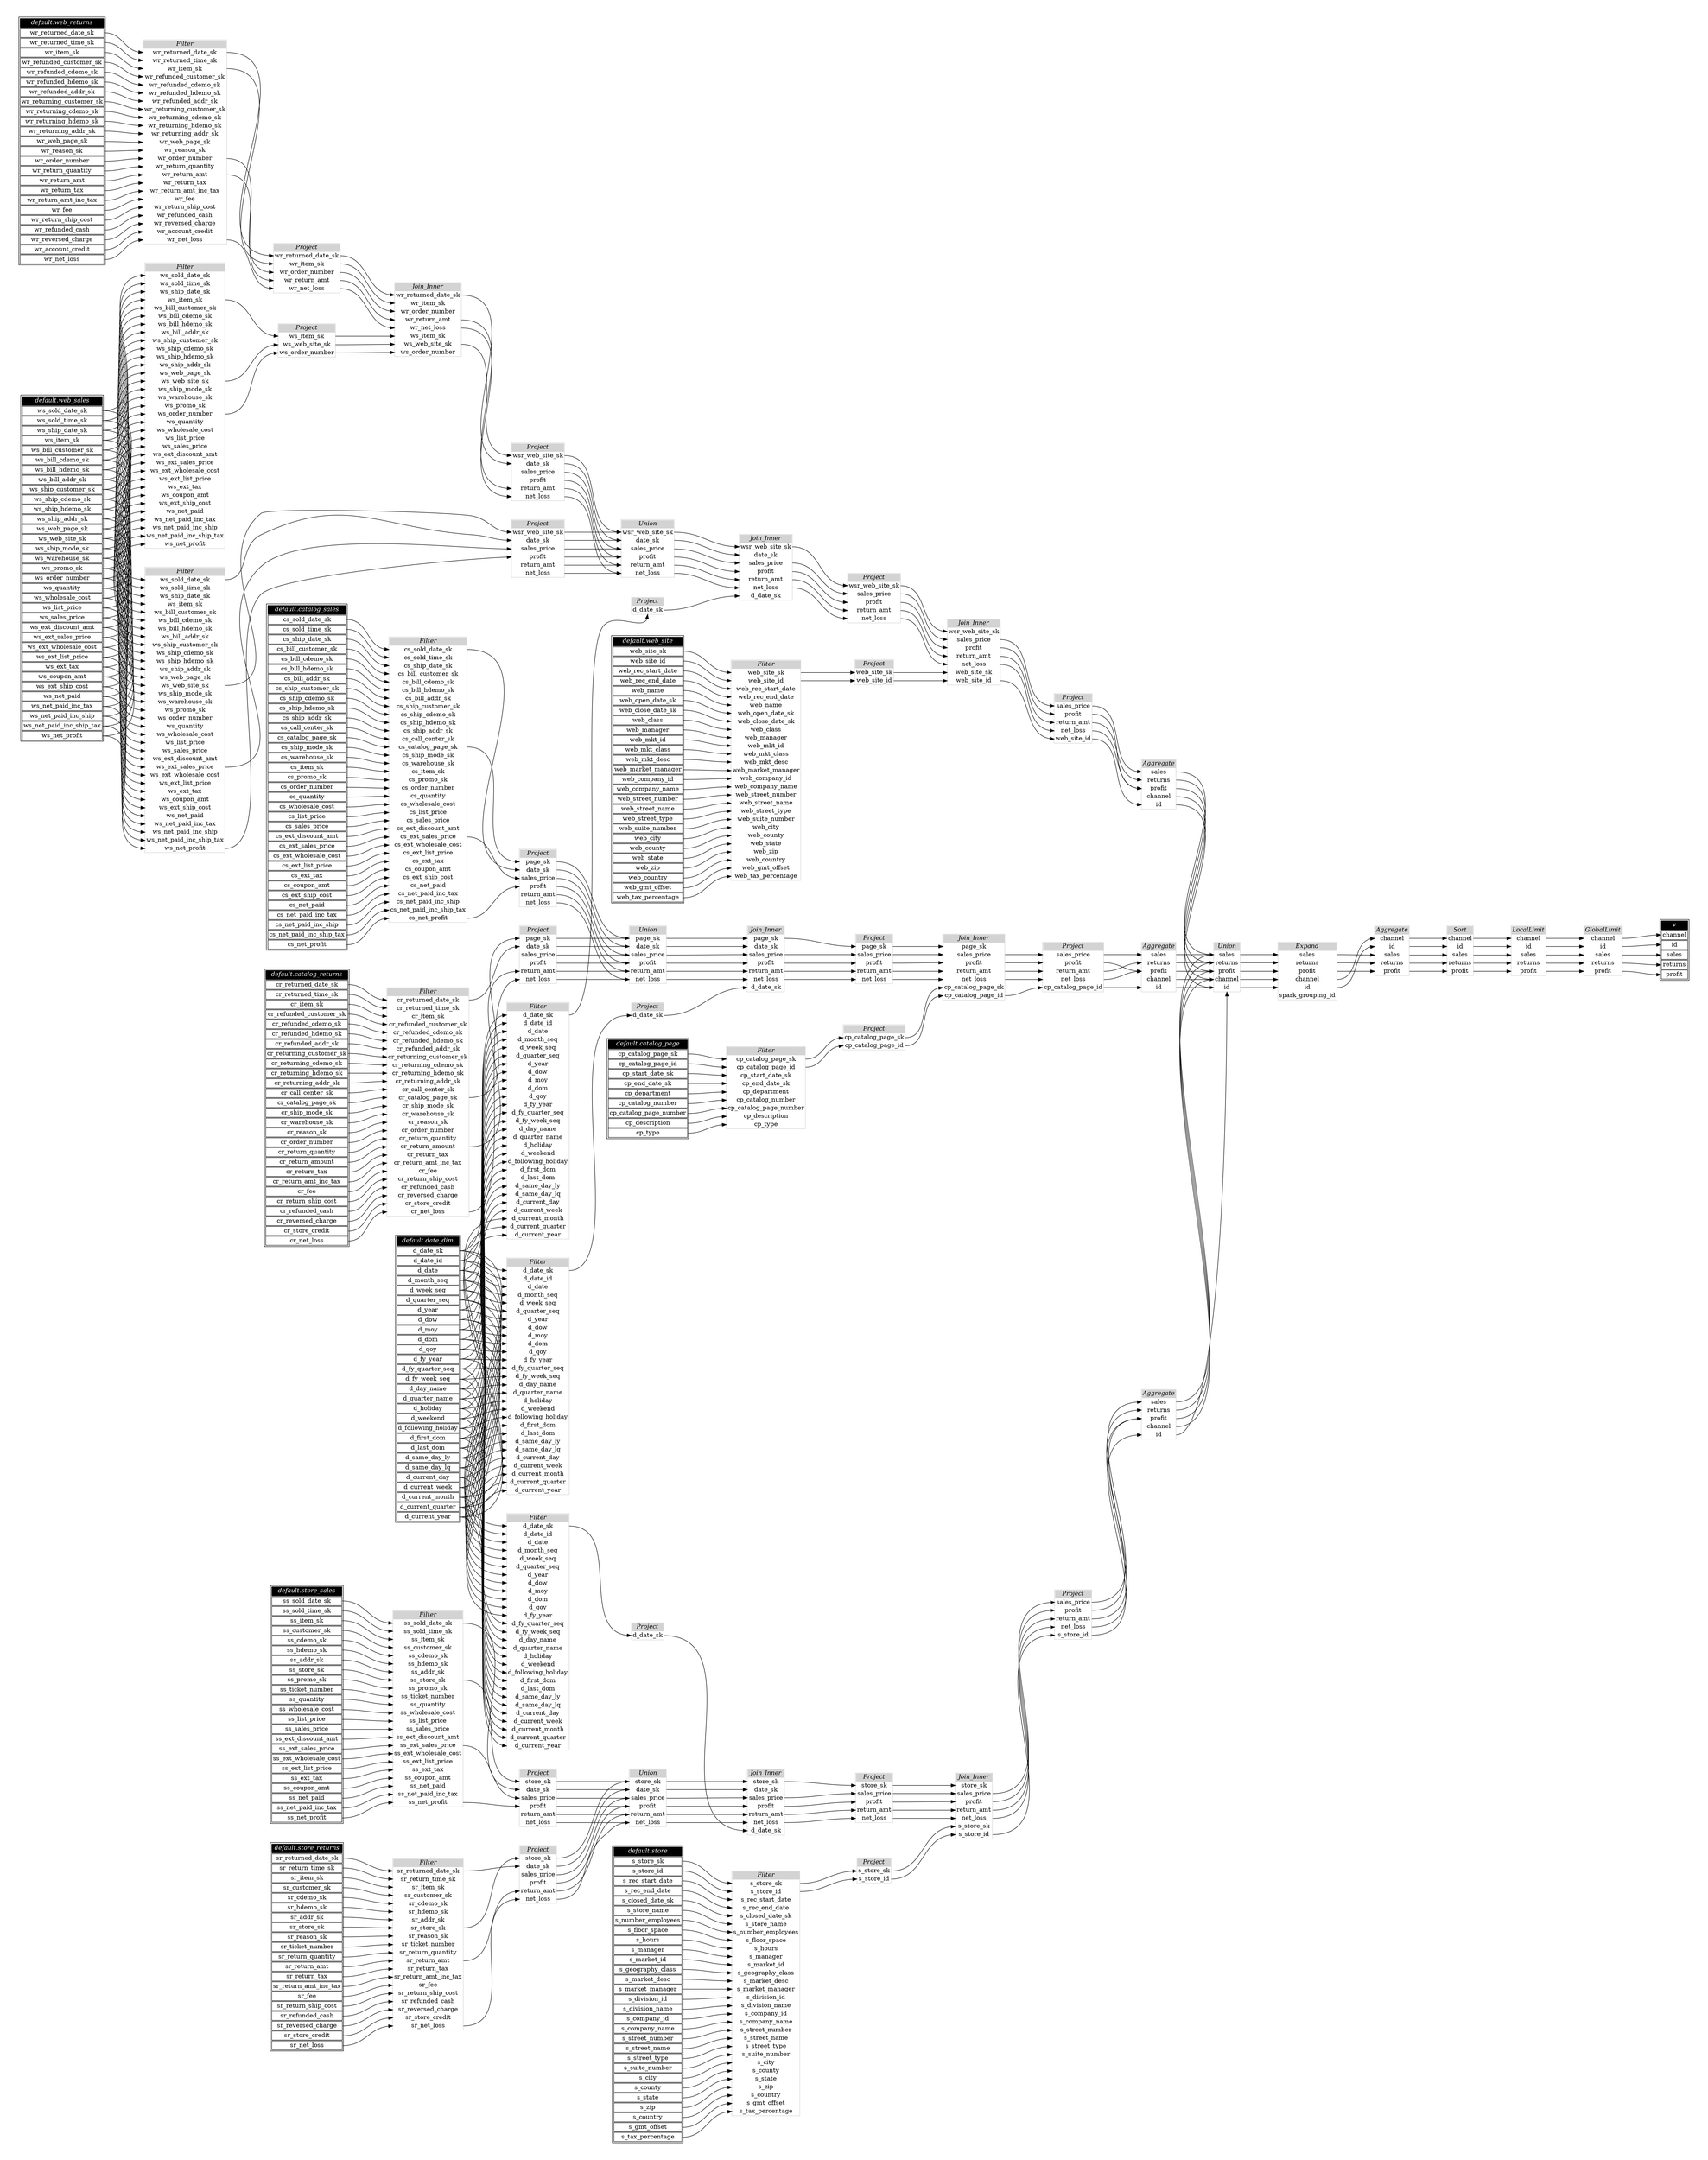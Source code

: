 // Automatically generated by TPCDSFlowTestSuite


digraph {
  graph [pad="0.5" nodesep="0.5" ranksep="1" fontname="Helvetica" rankdir=LR];
  node [shape=plaintext]

  
"Aggregate_0f7c489" [label=<
<table color="lightgray" border="1" cellborder="0" cellspacing="0">
  <tr><td bgcolor="lightgray" port="nodeName"><i>Aggregate</i></td></tr>
  <tr><td port="0">sales</td></tr>
<tr><td port="1">returns</td></tr>
<tr><td port="2">profit</td></tr>
<tr><td port="3">channel</td></tr>
<tr><td port="4">id</td></tr>
</table>>];
     

"Aggregate_109c6b3" [label=<
<table color="lightgray" border="1" cellborder="0" cellspacing="0">
  <tr><td bgcolor="lightgray" port="nodeName"><i>Aggregate</i></td></tr>
  <tr><td port="0">sales</td></tr>
<tr><td port="1">returns</td></tr>
<tr><td port="2">profit</td></tr>
<tr><td port="3">channel</td></tr>
<tr><td port="4">id</td></tr>
</table>>];
     

"Aggregate_213f62a" [label=<
<table color="lightgray" border="1" cellborder="0" cellspacing="0">
  <tr><td bgcolor="lightgray" port="nodeName"><i>Aggregate</i></td></tr>
  <tr><td port="0">channel</td></tr>
<tr><td port="1">id</td></tr>
<tr><td port="2">sales</td></tr>
<tr><td port="3">returns</td></tr>
<tr><td port="4">profit</td></tr>
</table>>];
     

"Aggregate_381526e" [label=<
<table color="lightgray" border="1" cellborder="0" cellspacing="0">
  <tr><td bgcolor="lightgray" port="nodeName"><i>Aggregate</i></td></tr>
  <tr><td port="0">sales</td></tr>
<tr><td port="1">returns</td></tr>
<tr><td port="2">profit</td></tr>
<tr><td port="3">channel</td></tr>
<tr><td port="4">id</td></tr>
</table>>];
     

"Expand_99eb826" [label=<
<table color="lightgray" border="1" cellborder="0" cellspacing="0">
  <tr><td bgcolor="lightgray" port="nodeName"><i>Expand</i></td></tr>
  <tr><td port="0">sales</td></tr>
<tr><td port="1">returns</td></tr>
<tr><td port="2">profit</td></tr>
<tr><td port="3">channel</td></tr>
<tr><td port="4">id</td></tr>
<tr><td port="5">spark_grouping_id</td></tr>
</table>>];
     

"Filter_188882a" [label=<
<table color="lightgray" border="1" cellborder="0" cellspacing="0">
  <tr><td bgcolor="lightgray" port="nodeName"><i>Filter</i></td></tr>
  <tr><td port="0">cp_catalog_page_sk</td></tr>
<tr><td port="1">cp_catalog_page_id</td></tr>
<tr><td port="2">cp_start_date_sk</td></tr>
<tr><td port="3">cp_end_date_sk</td></tr>
<tr><td port="4">cp_department</td></tr>
<tr><td port="5">cp_catalog_number</td></tr>
<tr><td port="6">cp_catalog_page_number</td></tr>
<tr><td port="7">cp_description</td></tr>
<tr><td port="8">cp_type</td></tr>
</table>>];
     

"Filter_286495c" [label=<
<table color="lightgray" border="1" cellborder="0" cellspacing="0">
  <tr><td bgcolor="lightgray" port="nodeName"><i>Filter</i></td></tr>
  <tr><td port="0">cr_returned_date_sk</td></tr>
<tr><td port="1">cr_returned_time_sk</td></tr>
<tr><td port="2">cr_item_sk</td></tr>
<tr><td port="3">cr_refunded_customer_sk</td></tr>
<tr><td port="4">cr_refunded_cdemo_sk</td></tr>
<tr><td port="5">cr_refunded_hdemo_sk</td></tr>
<tr><td port="6">cr_refunded_addr_sk</td></tr>
<tr><td port="7">cr_returning_customer_sk</td></tr>
<tr><td port="8">cr_returning_cdemo_sk</td></tr>
<tr><td port="9">cr_returning_hdemo_sk</td></tr>
<tr><td port="10">cr_returning_addr_sk</td></tr>
<tr><td port="11">cr_call_center_sk</td></tr>
<tr><td port="12">cr_catalog_page_sk</td></tr>
<tr><td port="13">cr_ship_mode_sk</td></tr>
<tr><td port="14">cr_warehouse_sk</td></tr>
<tr><td port="15">cr_reason_sk</td></tr>
<tr><td port="16">cr_order_number</td></tr>
<tr><td port="17">cr_return_quantity</td></tr>
<tr><td port="18">cr_return_amount</td></tr>
<tr><td port="19">cr_return_tax</td></tr>
<tr><td port="20">cr_return_amt_inc_tax</td></tr>
<tr><td port="21">cr_fee</td></tr>
<tr><td port="22">cr_return_ship_cost</td></tr>
<tr><td port="23">cr_refunded_cash</td></tr>
<tr><td port="24">cr_reversed_charge</td></tr>
<tr><td port="25">cr_store_credit</td></tr>
<tr><td port="26">cr_net_loss</td></tr>
</table>>];
     

"Filter_2b8fcd5" [label=<
<table color="lightgray" border="1" cellborder="0" cellspacing="0">
  <tr><td bgcolor="lightgray" port="nodeName"><i>Filter</i></td></tr>
  <tr><td port="0">d_date_sk</td></tr>
<tr><td port="1">d_date_id</td></tr>
<tr><td port="2">d_date</td></tr>
<tr><td port="3">d_month_seq</td></tr>
<tr><td port="4">d_week_seq</td></tr>
<tr><td port="5">d_quarter_seq</td></tr>
<tr><td port="6">d_year</td></tr>
<tr><td port="7">d_dow</td></tr>
<tr><td port="8">d_moy</td></tr>
<tr><td port="9">d_dom</td></tr>
<tr><td port="10">d_qoy</td></tr>
<tr><td port="11">d_fy_year</td></tr>
<tr><td port="12">d_fy_quarter_seq</td></tr>
<tr><td port="13">d_fy_week_seq</td></tr>
<tr><td port="14">d_day_name</td></tr>
<tr><td port="15">d_quarter_name</td></tr>
<tr><td port="16">d_holiday</td></tr>
<tr><td port="17">d_weekend</td></tr>
<tr><td port="18">d_following_holiday</td></tr>
<tr><td port="19">d_first_dom</td></tr>
<tr><td port="20">d_last_dom</td></tr>
<tr><td port="21">d_same_day_ly</td></tr>
<tr><td port="22">d_same_day_lq</td></tr>
<tr><td port="23">d_current_day</td></tr>
<tr><td port="24">d_current_week</td></tr>
<tr><td port="25">d_current_month</td></tr>
<tr><td port="26">d_current_quarter</td></tr>
<tr><td port="27">d_current_year</td></tr>
</table>>];
     

"Filter_34c775d" [label=<
<table color="lightgray" border="1" cellborder="0" cellspacing="0">
  <tr><td bgcolor="lightgray" port="nodeName"><i>Filter</i></td></tr>
  <tr><td port="0">ws_sold_date_sk</td></tr>
<tr><td port="1">ws_sold_time_sk</td></tr>
<tr><td port="2">ws_ship_date_sk</td></tr>
<tr><td port="3">ws_item_sk</td></tr>
<tr><td port="4">ws_bill_customer_sk</td></tr>
<tr><td port="5">ws_bill_cdemo_sk</td></tr>
<tr><td port="6">ws_bill_hdemo_sk</td></tr>
<tr><td port="7">ws_bill_addr_sk</td></tr>
<tr><td port="8">ws_ship_customer_sk</td></tr>
<tr><td port="9">ws_ship_cdemo_sk</td></tr>
<tr><td port="10">ws_ship_hdemo_sk</td></tr>
<tr><td port="11">ws_ship_addr_sk</td></tr>
<tr><td port="12">ws_web_page_sk</td></tr>
<tr><td port="13">ws_web_site_sk</td></tr>
<tr><td port="14">ws_ship_mode_sk</td></tr>
<tr><td port="15">ws_warehouse_sk</td></tr>
<tr><td port="16">ws_promo_sk</td></tr>
<tr><td port="17">ws_order_number</td></tr>
<tr><td port="18">ws_quantity</td></tr>
<tr><td port="19">ws_wholesale_cost</td></tr>
<tr><td port="20">ws_list_price</td></tr>
<tr><td port="21">ws_sales_price</td></tr>
<tr><td port="22">ws_ext_discount_amt</td></tr>
<tr><td port="23">ws_ext_sales_price</td></tr>
<tr><td port="24">ws_ext_wholesale_cost</td></tr>
<tr><td port="25">ws_ext_list_price</td></tr>
<tr><td port="26">ws_ext_tax</td></tr>
<tr><td port="27">ws_coupon_amt</td></tr>
<tr><td port="28">ws_ext_ship_cost</td></tr>
<tr><td port="29">ws_net_paid</td></tr>
<tr><td port="30">ws_net_paid_inc_tax</td></tr>
<tr><td port="31">ws_net_paid_inc_ship</td></tr>
<tr><td port="32">ws_net_paid_inc_ship_tax</td></tr>
<tr><td port="33">ws_net_profit</td></tr>
</table>>];
     

"Filter_3cfb220" [label=<
<table color="lightgray" border="1" cellborder="0" cellspacing="0">
  <tr><td bgcolor="lightgray" port="nodeName"><i>Filter</i></td></tr>
  <tr><td port="0">cs_sold_date_sk</td></tr>
<tr><td port="1">cs_sold_time_sk</td></tr>
<tr><td port="2">cs_ship_date_sk</td></tr>
<tr><td port="3">cs_bill_customer_sk</td></tr>
<tr><td port="4">cs_bill_cdemo_sk</td></tr>
<tr><td port="5">cs_bill_hdemo_sk</td></tr>
<tr><td port="6">cs_bill_addr_sk</td></tr>
<tr><td port="7">cs_ship_customer_sk</td></tr>
<tr><td port="8">cs_ship_cdemo_sk</td></tr>
<tr><td port="9">cs_ship_hdemo_sk</td></tr>
<tr><td port="10">cs_ship_addr_sk</td></tr>
<tr><td port="11">cs_call_center_sk</td></tr>
<tr><td port="12">cs_catalog_page_sk</td></tr>
<tr><td port="13">cs_ship_mode_sk</td></tr>
<tr><td port="14">cs_warehouse_sk</td></tr>
<tr><td port="15">cs_item_sk</td></tr>
<tr><td port="16">cs_promo_sk</td></tr>
<tr><td port="17">cs_order_number</td></tr>
<tr><td port="18">cs_quantity</td></tr>
<tr><td port="19">cs_wholesale_cost</td></tr>
<tr><td port="20">cs_list_price</td></tr>
<tr><td port="21">cs_sales_price</td></tr>
<tr><td port="22">cs_ext_discount_amt</td></tr>
<tr><td port="23">cs_ext_sales_price</td></tr>
<tr><td port="24">cs_ext_wholesale_cost</td></tr>
<tr><td port="25">cs_ext_list_price</td></tr>
<tr><td port="26">cs_ext_tax</td></tr>
<tr><td port="27">cs_coupon_amt</td></tr>
<tr><td port="28">cs_ext_ship_cost</td></tr>
<tr><td port="29">cs_net_paid</td></tr>
<tr><td port="30">cs_net_paid_inc_tax</td></tr>
<tr><td port="31">cs_net_paid_inc_ship</td></tr>
<tr><td port="32">cs_net_paid_inc_ship_tax</td></tr>
<tr><td port="33">cs_net_profit</td></tr>
</table>>];
     

"Filter_44a48e0" [label=<
<table color="lightgray" border="1" cellborder="0" cellspacing="0">
  <tr><td bgcolor="lightgray" port="nodeName"><i>Filter</i></td></tr>
  <tr><td port="0">sr_returned_date_sk</td></tr>
<tr><td port="1">sr_return_time_sk</td></tr>
<tr><td port="2">sr_item_sk</td></tr>
<tr><td port="3">sr_customer_sk</td></tr>
<tr><td port="4">sr_cdemo_sk</td></tr>
<tr><td port="5">sr_hdemo_sk</td></tr>
<tr><td port="6">sr_addr_sk</td></tr>
<tr><td port="7">sr_store_sk</td></tr>
<tr><td port="8">sr_reason_sk</td></tr>
<tr><td port="9">sr_ticket_number</td></tr>
<tr><td port="10">sr_return_quantity</td></tr>
<tr><td port="11">sr_return_amt</td></tr>
<tr><td port="12">sr_return_tax</td></tr>
<tr><td port="13">sr_return_amt_inc_tax</td></tr>
<tr><td port="14">sr_fee</td></tr>
<tr><td port="15">sr_return_ship_cost</td></tr>
<tr><td port="16">sr_refunded_cash</td></tr>
<tr><td port="17">sr_reversed_charge</td></tr>
<tr><td port="18">sr_store_credit</td></tr>
<tr><td port="19">sr_net_loss</td></tr>
</table>>];
     

"Filter_4d4ad2a" [label=<
<table color="lightgray" border="1" cellborder="0" cellspacing="0">
  <tr><td bgcolor="lightgray" port="nodeName"><i>Filter</i></td></tr>
  <tr><td port="0">ss_sold_date_sk</td></tr>
<tr><td port="1">ss_sold_time_sk</td></tr>
<tr><td port="2">ss_item_sk</td></tr>
<tr><td port="3">ss_customer_sk</td></tr>
<tr><td port="4">ss_cdemo_sk</td></tr>
<tr><td port="5">ss_hdemo_sk</td></tr>
<tr><td port="6">ss_addr_sk</td></tr>
<tr><td port="7">ss_store_sk</td></tr>
<tr><td port="8">ss_promo_sk</td></tr>
<tr><td port="9">ss_ticket_number</td></tr>
<tr><td port="10">ss_quantity</td></tr>
<tr><td port="11">ss_wholesale_cost</td></tr>
<tr><td port="12">ss_list_price</td></tr>
<tr><td port="13">ss_sales_price</td></tr>
<tr><td port="14">ss_ext_discount_amt</td></tr>
<tr><td port="15">ss_ext_sales_price</td></tr>
<tr><td port="16">ss_ext_wholesale_cost</td></tr>
<tr><td port="17">ss_ext_list_price</td></tr>
<tr><td port="18">ss_ext_tax</td></tr>
<tr><td port="19">ss_coupon_amt</td></tr>
<tr><td port="20">ss_net_paid</td></tr>
<tr><td port="21">ss_net_paid_inc_tax</td></tr>
<tr><td port="22">ss_net_profit</td></tr>
</table>>];
     

"Filter_62a562a" [label=<
<table color="lightgray" border="1" cellborder="0" cellspacing="0">
  <tr><td bgcolor="lightgray" port="nodeName"><i>Filter</i></td></tr>
  <tr><td port="0">s_store_sk</td></tr>
<tr><td port="1">s_store_id</td></tr>
<tr><td port="2">s_rec_start_date</td></tr>
<tr><td port="3">s_rec_end_date</td></tr>
<tr><td port="4">s_closed_date_sk</td></tr>
<tr><td port="5">s_store_name</td></tr>
<tr><td port="6">s_number_employees</td></tr>
<tr><td port="7">s_floor_space</td></tr>
<tr><td port="8">s_hours</td></tr>
<tr><td port="9">s_manager</td></tr>
<tr><td port="10">s_market_id</td></tr>
<tr><td port="11">s_geography_class</td></tr>
<tr><td port="12">s_market_desc</td></tr>
<tr><td port="13">s_market_manager</td></tr>
<tr><td port="14">s_division_id</td></tr>
<tr><td port="15">s_division_name</td></tr>
<tr><td port="16">s_company_id</td></tr>
<tr><td port="17">s_company_name</td></tr>
<tr><td port="18">s_street_number</td></tr>
<tr><td port="19">s_street_name</td></tr>
<tr><td port="20">s_street_type</td></tr>
<tr><td port="21">s_suite_number</td></tr>
<tr><td port="22">s_city</td></tr>
<tr><td port="23">s_county</td></tr>
<tr><td port="24">s_state</td></tr>
<tr><td port="25">s_zip</td></tr>
<tr><td port="26">s_country</td></tr>
<tr><td port="27">s_gmt_offset</td></tr>
<tr><td port="28">s_tax_percentage</td></tr>
</table>>];
     

"Filter_6cea79e" [label=<
<table color="lightgray" border="1" cellborder="0" cellspacing="0">
  <tr><td bgcolor="lightgray" port="nodeName"><i>Filter</i></td></tr>
  <tr><td port="0">d_date_sk</td></tr>
<tr><td port="1">d_date_id</td></tr>
<tr><td port="2">d_date</td></tr>
<tr><td port="3">d_month_seq</td></tr>
<tr><td port="4">d_week_seq</td></tr>
<tr><td port="5">d_quarter_seq</td></tr>
<tr><td port="6">d_year</td></tr>
<tr><td port="7">d_dow</td></tr>
<tr><td port="8">d_moy</td></tr>
<tr><td port="9">d_dom</td></tr>
<tr><td port="10">d_qoy</td></tr>
<tr><td port="11">d_fy_year</td></tr>
<tr><td port="12">d_fy_quarter_seq</td></tr>
<tr><td port="13">d_fy_week_seq</td></tr>
<tr><td port="14">d_day_name</td></tr>
<tr><td port="15">d_quarter_name</td></tr>
<tr><td port="16">d_holiday</td></tr>
<tr><td port="17">d_weekend</td></tr>
<tr><td port="18">d_following_holiday</td></tr>
<tr><td port="19">d_first_dom</td></tr>
<tr><td port="20">d_last_dom</td></tr>
<tr><td port="21">d_same_day_ly</td></tr>
<tr><td port="22">d_same_day_lq</td></tr>
<tr><td port="23">d_current_day</td></tr>
<tr><td port="24">d_current_week</td></tr>
<tr><td port="25">d_current_month</td></tr>
<tr><td port="26">d_current_quarter</td></tr>
<tr><td port="27">d_current_year</td></tr>
</table>>];
     

"Filter_786d826" [label=<
<table color="lightgray" border="1" cellborder="0" cellspacing="0">
  <tr><td bgcolor="lightgray" port="nodeName"><i>Filter</i></td></tr>
  <tr><td port="0">ws_sold_date_sk</td></tr>
<tr><td port="1">ws_sold_time_sk</td></tr>
<tr><td port="2">ws_ship_date_sk</td></tr>
<tr><td port="3">ws_item_sk</td></tr>
<tr><td port="4">ws_bill_customer_sk</td></tr>
<tr><td port="5">ws_bill_cdemo_sk</td></tr>
<tr><td port="6">ws_bill_hdemo_sk</td></tr>
<tr><td port="7">ws_bill_addr_sk</td></tr>
<tr><td port="8">ws_ship_customer_sk</td></tr>
<tr><td port="9">ws_ship_cdemo_sk</td></tr>
<tr><td port="10">ws_ship_hdemo_sk</td></tr>
<tr><td port="11">ws_ship_addr_sk</td></tr>
<tr><td port="12">ws_web_page_sk</td></tr>
<tr><td port="13">ws_web_site_sk</td></tr>
<tr><td port="14">ws_ship_mode_sk</td></tr>
<tr><td port="15">ws_warehouse_sk</td></tr>
<tr><td port="16">ws_promo_sk</td></tr>
<tr><td port="17">ws_order_number</td></tr>
<tr><td port="18">ws_quantity</td></tr>
<tr><td port="19">ws_wholesale_cost</td></tr>
<tr><td port="20">ws_list_price</td></tr>
<tr><td port="21">ws_sales_price</td></tr>
<tr><td port="22">ws_ext_discount_amt</td></tr>
<tr><td port="23">ws_ext_sales_price</td></tr>
<tr><td port="24">ws_ext_wholesale_cost</td></tr>
<tr><td port="25">ws_ext_list_price</td></tr>
<tr><td port="26">ws_ext_tax</td></tr>
<tr><td port="27">ws_coupon_amt</td></tr>
<tr><td port="28">ws_ext_ship_cost</td></tr>
<tr><td port="29">ws_net_paid</td></tr>
<tr><td port="30">ws_net_paid_inc_tax</td></tr>
<tr><td port="31">ws_net_paid_inc_ship</td></tr>
<tr><td port="32">ws_net_paid_inc_ship_tax</td></tr>
<tr><td port="33">ws_net_profit</td></tr>
</table>>];
     

"Filter_9d09297" [label=<
<table color="lightgray" border="1" cellborder="0" cellspacing="0">
  <tr><td bgcolor="lightgray" port="nodeName"><i>Filter</i></td></tr>
  <tr><td port="0">wr_returned_date_sk</td></tr>
<tr><td port="1">wr_returned_time_sk</td></tr>
<tr><td port="2">wr_item_sk</td></tr>
<tr><td port="3">wr_refunded_customer_sk</td></tr>
<tr><td port="4">wr_refunded_cdemo_sk</td></tr>
<tr><td port="5">wr_refunded_hdemo_sk</td></tr>
<tr><td port="6">wr_refunded_addr_sk</td></tr>
<tr><td port="7">wr_returning_customer_sk</td></tr>
<tr><td port="8">wr_returning_cdemo_sk</td></tr>
<tr><td port="9">wr_returning_hdemo_sk</td></tr>
<tr><td port="10">wr_returning_addr_sk</td></tr>
<tr><td port="11">wr_web_page_sk</td></tr>
<tr><td port="12">wr_reason_sk</td></tr>
<tr><td port="13">wr_order_number</td></tr>
<tr><td port="14">wr_return_quantity</td></tr>
<tr><td port="15">wr_return_amt</td></tr>
<tr><td port="16">wr_return_tax</td></tr>
<tr><td port="17">wr_return_amt_inc_tax</td></tr>
<tr><td port="18">wr_fee</td></tr>
<tr><td port="19">wr_return_ship_cost</td></tr>
<tr><td port="20">wr_refunded_cash</td></tr>
<tr><td port="21">wr_reversed_charge</td></tr>
<tr><td port="22">wr_account_credit</td></tr>
<tr><td port="23">wr_net_loss</td></tr>
</table>>];
     

"Filter_ac66bf0" [label=<
<table color="lightgray" border="1" cellborder="0" cellspacing="0">
  <tr><td bgcolor="lightgray" port="nodeName"><i>Filter</i></td></tr>
  <tr><td port="0">d_date_sk</td></tr>
<tr><td port="1">d_date_id</td></tr>
<tr><td port="2">d_date</td></tr>
<tr><td port="3">d_month_seq</td></tr>
<tr><td port="4">d_week_seq</td></tr>
<tr><td port="5">d_quarter_seq</td></tr>
<tr><td port="6">d_year</td></tr>
<tr><td port="7">d_dow</td></tr>
<tr><td port="8">d_moy</td></tr>
<tr><td port="9">d_dom</td></tr>
<tr><td port="10">d_qoy</td></tr>
<tr><td port="11">d_fy_year</td></tr>
<tr><td port="12">d_fy_quarter_seq</td></tr>
<tr><td port="13">d_fy_week_seq</td></tr>
<tr><td port="14">d_day_name</td></tr>
<tr><td port="15">d_quarter_name</td></tr>
<tr><td port="16">d_holiday</td></tr>
<tr><td port="17">d_weekend</td></tr>
<tr><td port="18">d_following_holiday</td></tr>
<tr><td port="19">d_first_dom</td></tr>
<tr><td port="20">d_last_dom</td></tr>
<tr><td port="21">d_same_day_ly</td></tr>
<tr><td port="22">d_same_day_lq</td></tr>
<tr><td port="23">d_current_day</td></tr>
<tr><td port="24">d_current_week</td></tr>
<tr><td port="25">d_current_month</td></tr>
<tr><td port="26">d_current_quarter</td></tr>
<tr><td port="27">d_current_year</td></tr>
</table>>];
     

"Filter_ce441e2" [label=<
<table color="lightgray" border="1" cellborder="0" cellspacing="0">
  <tr><td bgcolor="lightgray" port="nodeName"><i>Filter</i></td></tr>
  <tr><td port="0">web_site_sk</td></tr>
<tr><td port="1">web_site_id</td></tr>
<tr><td port="2">web_rec_start_date</td></tr>
<tr><td port="3">web_rec_end_date</td></tr>
<tr><td port="4">web_name</td></tr>
<tr><td port="5">web_open_date_sk</td></tr>
<tr><td port="6">web_close_date_sk</td></tr>
<tr><td port="7">web_class</td></tr>
<tr><td port="8">web_manager</td></tr>
<tr><td port="9">web_mkt_id</td></tr>
<tr><td port="10">web_mkt_class</td></tr>
<tr><td port="11">web_mkt_desc</td></tr>
<tr><td port="12">web_market_manager</td></tr>
<tr><td port="13">web_company_id</td></tr>
<tr><td port="14">web_company_name</td></tr>
<tr><td port="15">web_street_number</td></tr>
<tr><td port="16">web_street_name</td></tr>
<tr><td port="17">web_street_type</td></tr>
<tr><td port="18">web_suite_number</td></tr>
<tr><td port="19">web_city</td></tr>
<tr><td port="20">web_county</td></tr>
<tr><td port="21">web_state</td></tr>
<tr><td port="22">web_zip</td></tr>
<tr><td port="23">web_country</td></tr>
<tr><td port="24">web_gmt_offset</td></tr>
<tr><td port="25">web_tax_percentage</td></tr>
</table>>];
     

"GlobalLimit_02c7720" [label=<
<table color="lightgray" border="1" cellborder="0" cellspacing="0">
  <tr><td bgcolor="lightgray" port="nodeName"><i>GlobalLimit</i></td></tr>
  <tr><td port="0">channel</td></tr>
<tr><td port="1">id</td></tr>
<tr><td port="2">sales</td></tr>
<tr><td port="3">returns</td></tr>
<tr><td port="4">profit</td></tr>
</table>>];
     

"Join_Inner_0df0001" [label=<
<table color="lightgray" border="1" cellborder="0" cellspacing="0">
  <tr><td bgcolor="lightgray" port="nodeName"><i>Join_Inner</i></td></tr>
  <tr><td port="0">page_sk</td></tr>
<tr><td port="1">sales_price</td></tr>
<tr><td port="2">profit</td></tr>
<tr><td port="3">return_amt</td></tr>
<tr><td port="4">net_loss</td></tr>
<tr><td port="5">cp_catalog_page_sk</td></tr>
<tr><td port="6">cp_catalog_page_id</td></tr>
</table>>];
     

"Join_Inner_65f7636" [label=<
<table color="lightgray" border="1" cellborder="0" cellspacing="0">
  <tr><td bgcolor="lightgray" port="nodeName"><i>Join_Inner</i></td></tr>
  <tr><td port="0">wsr_web_site_sk</td></tr>
<tr><td port="1">sales_price</td></tr>
<tr><td port="2">profit</td></tr>
<tr><td port="3">return_amt</td></tr>
<tr><td port="4">net_loss</td></tr>
<tr><td port="5">web_site_sk</td></tr>
<tr><td port="6">web_site_id</td></tr>
</table>>];
     

"Join_Inner_973e803" [label=<
<table color="lightgray" border="1" cellborder="0" cellspacing="0">
  <tr><td bgcolor="lightgray" port="nodeName"><i>Join_Inner</i></td></tr>
  <tr><td port="0">wsr_web_site_sk</td></tr>
<tr><td port="1">date_sk</td></tr>
<tr><td port="2">sales_price</td></tr>
<tr><td port="3">profit</td></tr>
<tr><td port="4">return_amt</td></tr>
<tr><td port="5">net_loss</td></tr>
<tr><td port="6">d_date_sk</td></tr>
</table>>];
     

"Join_Inner_b41bc46" [label=<
<table color="lightgray" border="1" cellborder="0" cellspacing="0">
  <tr><td bgcolor="lightgray" port="nodeName"><i>Join_Inner</i></td></tr>
  <tr><td port="0">store_sk</td></tr>
<tr><td port="1">sales_price</td></tr>
<tr><td port="2">profit</td></tr>
<tr><td port="3">return_amt</td></tr>
<tr><td port="4">net_loss</td></tr>
<tr><td port="5">s_store_sk</td></tr>
<tr><td port="6">s_store_id</td></tr>
</table>>];
     

"Join_Inner_b48d4e2" [label=<
<table color="lightgray" border="1" cellborder="0" cellspacing="0">
  <tr><td bgcolor="lightgray" port="nodeName"><i>Join_Inner</i></td></tr>
  <tr><td port="0">page_sk</td></tr>
<tr><td port="1">date_sk</td></tr>
<tr><td port="2">sales_price</td></tr>
<tr><td port="3">profit</td></tr>
<tr><td port="4">return_amt</td></tr>
<tr><td port="5">net_loss</td></tr>
<tr><td port="6">d_date_sk</td></tr>
</table>>];
     

"Join_Inner_c93d3b4" [label=<
<table color="lightgray" border="1" cellborder="0" cellspacing="0">
  <tr><td bgcolor="lightgray" port="nodeName"><i>Join_Inner</i></td></tr>
  <tr><td port="0">store_sk</td></tr>
<tr><td port="1">date_sk</td></tr>
<tr><td port="2">sales_price</td></tr>
<tr><td port="3">profit</td></tr>
<tr><td port="4">return_amt</td></tr>
<tr><td port="5">net_loss</td></tr>
<tr><td port="6">d_date_sk</td></tr>
</table>>];
     

"Join_Inner_f733bea" [label=<
<table color="lightgray" border="1" cellborder="0" cellspacing="0">
  <tr><td bgcolor="lightgray" port="nodeName"><i>Join_Inner</i></td></tr>
  <tr><td port="0">wr_returned_date_sk</td></tr>
<tr><td port="1">wr_item_sk</td></tr>
<tr><td port="2">wr_order_number</td></tr>
<tr><td port="3">wr_return_amt</td></tr>
<tr><td port="4">wr_net_loss</td></tr>
<tr><td port="5">ws_item_sk</td></tr>
<tr><td port="6">ws_web_site_sk</td></tr>
<tr><td port="7">ws_order_number</td></tr>
</table>>];
     

"LocalLimit_a6f045f" [label=<
<table color="lightgray" border="1" cellborder="0" cellspacing="0">
  <tr><td bgcolor="lightgray" port="nodeName"><i>LocalLimit</i></td></tr>
  <tr><td port="0">channel</td></tr>
<tr><td port="1">id</td></tr>
<tr><td port="2">sales</td></tr>
<tr><td port="3">returns</td></tr>
<tr><td port="4">profit</td></tr>
</table>>];
     

"Project_16c8b19" [label=<
<table color="lightgray" border="1" cellborder="0" cellspacing="0">
  <tr><td bgcolor="lightgray" port="nodeName"><i>Project</i></td></tr>
  <tr><td port="0">web_site_sk</td></tr>
<tr><td port="1">web_site_id</td></tr>
</table>>];
     

"Project_1a5500f" [label=<
<table color="lightgray" border="1" cellborder="0" cellspacing="0">
  <tr><td bgcolor="lightgray" port="nodeName"><i>Project</i></td></tr>
  <tr><td port="0">ws_item_sk</td></tr>
<tr><td port="1">ws_web_site_sk</td></tr>
<tr><td port="2">ws_order_number</td></tr>
</table>>];
     

"Project_3739865" [label=<
<table color="lightgray" border="1" cellborder="0" cellspacing="0">
  <tr><td bgcolor="lightgray" port="nodeName"><i>Project</i></td></tr>
  <tr><td port="0">page_sk</td></tr>
<tr><td port="1">sales_price</td></tr>
<tr><td port="2">profit</td></tr>
<tr><td port="3">return_amt</td></tr>
<tr><td port="4">net_loss</td></tr>
</table>>];
     

"Project_41e931d" [label=<
<table color="lightgray" border="1" cellborder="0" cellspacing="0">
  <tr><td bgcolor="lightgray" port="nodeName"><i>Project</i></td></tr>
  <tr><td port="0">store_sk</td></tr>
<tr><td port="1">sales_price</td></tr>
<tr><td port="2">profit</td></tr>
<tr><td port="3">return_amt</td></tr>
<tr><td port="4">net_loss</td></tr>
</table>>];
     

"Project_42750b6" [label=<
<table color="lightgray" border="1" cellborder="0" cellspacing="0">
  <tr><td bgcolor="lightgray" port="nodeName"><i>Project</i></td></tr>
  <tr><td port="0">page_sk</td></tr>
<tr><td port="1">date_sk</td></tr>
<tr><td port="2">sales_price</td></tr>
<tr><td port="3">profit</td></tr>
<tr><td port="4">return_amt</td></tr>
<tr><td port="5">net_loss</td></tr>
</table>>];
     

"Project_44a085e" [label=<
<table color="lightgray" border="1" cellborder="0" cellspacing="0">
  <tr><td bgcolor="lightgray" port="nodeName"><i>Project</i></td></tr>
  <tr><td port="0">store_sk</td></tr>
<tr><td port="1">date_sk</td></tr>
<tr><td port="2">sales_price</td></tr>
<tr><td port="3">profit</td></tr>
<tr><td port="4">return_amt</td></tr>
<tr><td port="5">net_loss</td></tr>
</table>>];
     

"Project_56e5659" [label=<
<table color="lightgray" border="1" cellborder="0" cellspacing="0">
  <tr><td bgcolor="lightgray" port="nodeName"><i>Project</i></td></tr>
  <tr><td port="0">s_store_sk</td></tr>
<tr><td port="1">s_store_id</td></tr>
</table>>];
     

"Project_58a7e10" [label=<
<table color="lightgray" border="1" cellborder="0" cellspacing="0">
  <tr><td bgcolor="lightgray" port="nodeName"><i>Project</i></td></tr>
  <tr><td port="0">sales_price</td></tr>
<tr><td port="1">profit</td></tr>
<tr><td port="2">return_amt</td></tr>
<tr><td port="3">net_loss</td></tr>
<tr><td port="4">s_store_id</td></tr>
</table>>];
     

"Project_727af6c" [label=<
<table color="lightgray" border="1" cellborder="0" cellspacing="0">
  <tr><td bgcolor="lightgray" port="nodeName"><i>Project</i></td></tr>
  <tr><td port="0">cp_catalog_page_sk</td></tr>
<tr><td port="1">cp_catalog_page_id</td></tr>
</table>>];
     

"Project_7c4cb7c" [label=<
<table color="lightgray" border="1" cellborder="0" cellspacing="0">
  <tr><td bgcolor="lightgray" port="nodeName"><i>Project</i></td></tr>
  <tr><td port="0">store_sk</td></tr>
<tr><td port="1">date_sk</td></tr>
<tr><td port="2">sales_price</td></tr>
<tr><td port="3">profit</td></tr>
<tr><td port="4">return_amt</td></tr>
<tr><td port="5">net_loss</td></tr>
</table>>];
     

"Project_8f389ed" [label=<
<table color="lightgray" border="1" cellborder="0" cellspacing="0">
  <tr><td bgcolor="lightgray" port="nodeName"><i>Project</i></td></tr>
  <tr><td port="0">wsr_web_site_sk</td></tr>
<tr><td port="1">date_sk</td></tr>
<tr><td port="2">sales_price</td></tr>
<tr><td port="3">profit</td></tr>
<tr><td port="4">return_amt</td></tr>
<tr><td port="5">net_loss</td></tr>
</table>>];
     

"Project_b08bc03" [label=<
<table color="lightgray" border="1" cellborder="0" cellspacing="0">
  <tr><td bgcolor="lightgray" port="nodeName"><i>Project</i></td></tr>
  <tr><td port="0">d_date_sk</td></tr>
</table>>];
     

"Project_be66103" [label=<
<table color="lightgray" border="1" cellborder="0" cellspacing="0">
  <tr><td bgcolor="lightgray" port="nodeName"><i>Project</i></td></tr>
  <tr><td port="0">page_sk</td></tr>
<tr><td port="1">date_sk</td></tr>
<tr><td port="2">sales_price</td></tr>
<tr><td port="3">profit</td></tr>
<tr><td port="4">return_amt</td></tr>
<tr><td port="5">net_loss</td></tr>
</table>>];
     

"Project_be78294" [label=<
<table color="lightgray" border="1" cellborder="0" cellspacing="0">
  <tr><td bgcolor="lightgray" port="nodeName"><i>Project</i></td></tr>
  <tr><td port="0">d_date_sk</td></tr>
</table>>];
     

"Project_beb7e3c" [label=<
<table color="lightgray" border="1" cellborder="0" cellspacing="0">
  <tr><td bgcolor="lightgray" port="nodeName"><i>Project</i></td></tr>
  <tr><td port="0">wsr_web_site_sk</td></tr>
<tr><td port="1">sales_price</td></tr>
<tr><td port="2">profit</td></tr>
<tr><td port="3">return_amt</td></tr>
<tr><td port="4">net_loss</td></tr>
</table>>];
     

"Project_bff3e7e" [label=<
<table color="lightgray" border="1" cellborder="0" cellspacing="0">
  <tr><td bgcolor="lightgray" port="nodeName"><i>Project</i></td></tr>
  <tr><td port="0">wsr_web_site_sk</td></tr>
<tr><td port="1">date_sk</td></tr>
<tr><td port="2">sales_price</td></tr>
<tr><td port="3">profit</td></tr>
<tr><td port="4">return_amt</td></tr>
<tr><td port="5">net_loss</td></tr>
</table>>];
     

"Project_d984315" [label=<
<table color="lightgray" border="1" cellborder="0" cellspacing="0">
  <tr><td bgcolor="lightgray" port="nodeName"><i>Project</i></td></tr>
  <tr><td port="0">sales_price</td></tr>
<tr><td port="1">profit</td></tr>
<tr><td port="2">return_amt</td></tr>
<tr><td port="3">net_loss</td></tr>
<tr><td port="4">cp_catalog_page_id</td></tr>
</table>>];
     

"Project_dd40b21" [label=<
<table color="lightgray" border="1" cellborder="0" cellspacing="0">
  <tr><td bgcolor="lightgray" port="nodeName"><i>Project</i></td></tr>
  <tr><td port="0">sales_price</td></tr>
<tr><td port="1">profit</td></tr>
<tr><td port="2">return_amt</td></tr>
<tr><td port="3">net_loss</td></tr>
<tr><td port="4">web_site_id</td></tr>
</table>>];
     

"Project_de25237" [label=<
<table color="lightgray" border="1" cellborder="0" cellspacing="0">
  <tr><td bgcolor="lightgray" port="nodeName"><i>Project</i></td></tr>
  <tr><td port="0">d_date_sk</td></tr>
</table>>];
     

"Project_ea13f7a" [label=<
<table color="lightgray" border="1" cellborder="0" cellspacing="0">
  <tr><td bgcolor="lightgray" port="nodeName"><i>Project</i></td></tr>
  <tr><td port="0">wr_returned_date_sk</td></tr>
<tr><td port="1">wr_item_sk</td></tr>
<tr><td port="2">wr_order_number</td></tr>
<tr><td port="3">wr_return_amt</td></tr>
<tr><td port="4">wr_net_loss</td></tr>
</table>>];
     

"Sort_f9fd2fe" [label=<
<table color="lightgray" border="1" cellborder="0" cellspacing="0">
  <tr><td bgcolor="lightgray" port="nodeName"><i>Sort</i></td></tr>
  <tr><td port="0">channel</td></tr>
<tr><td port="1">id</td></tr>
<tr><td port="2">sales</td></tr>
<tr><td port="3">returns</td></tr>
<tr><td port="4">profit</td></tr>
</table>>];
     

"Union_2ce3a06" [label=<
<table color="lightgray" border="1" cellborder="0" cellspacing="0">
  <tr><td bgcolor="lightgray" port="nodeName"><i>Union</i></td></tr>
  <tr><td port="0">page_sk</td></tr>
<tr><td port="1">date_sk</td></tr>
<tr><td port="2">sales_price</td></tr>
<tr><td port="3">profit</td></tr>
<tr><td port="4">return_amt</td></tr>
<tr><td port="5">net_loss</td></tr>
</table>>];
     

"Union_6fdbffc" [label=<
<table color="lightgray" border="1" cellborder="0" cellspacing="0">
  <tr><td bgcolor="lightgray" port="nodeName"><i>Union</i></td></tr>
  <tr><td port="0">store_sk</td></tr>
<tr><td port="1">date_sk</td></tr>
<tr><td port="2">sales_price</td></tr>
<tr><td port="3">profit</td></tr>
<tr><td port="4">return_amt</td></tr>
<tr><td port="5">net_loss</td></tr>
</table>>];
     

"Union_89f264d" [label=<
<table color="lightgray" border="1" cellborder="0" cellspacing="0">
  <tr><td bgcolor="lightgray" port="nodeName"><i>Union</i></td></tr>
  <tr><td port="0">sales</td></tr>
<tr><td port="1">returns</td></tr>
<tr><td port="2">profit</td></tr>
<tr><td port="3">channel</td></tr>
<tr><td port="4">id</td></tr>
</table>>];
     

"Union_fd71d98" [label=<
<table color="lightgray" border="1" cellborder="0" cellspacing="0">
  <tr><td bgcolor="lightgray" port="nodeName"><i>Union</i></td></tr>
  <tr><td port="0">wsr_web_site_sk</td></tr>
<tr><td port="1">date_sk</td></tr>
<tr><td port="2">sales_price</td></tr>
<tr><td port="3">profit</td></tr>
<tr><td port="4">return_amt</td></tr>
<tr><td port="5">net_loss</td></tr>
</table>>];
     

"default.catalog_page" [color="black" label=<
<table>
  <tr><td bgcolor="black" port="nodeName"><i><font color="white">default.catalog_page</font></i></td></tr>
  <tr><td port="0">cp_catalog_page_sk</td></tr>
<tr><td port="1">cp_catalog_page_id</td></tr>
<tr><td port="2">cp_start_date_sk</td></tr>
<tr><td port="3">cp_end_date_sk</td></tr>
<tr><td port="4">cp_department</td></tr>
<tr><td port="5">cp_catalog_number</td></tr>
<tr><td port="6">cp_catalog_page_number</td></tr>
<tr><td port="7">cp_description</td></tr>
<tr><td port="8">cp_type</td></tr>
</table>>];
     

"default.catalog_returns" [color="black" label=<
<table>
  <tr><td bgcolor="black" port="nodeName"><i><font color="white">default.catalog_returns</font></i></td></tr>
  <tr><td port="0">cr_returned_date_sk</td></tr>
<tr><td port="1">cr_returned_time_sk</td></tr>
<tr><td port="2">cr_item_sk</td></tr>
<tr><td port="3">cr_refunded_customer_sk</td></tr>
<tr><td port="4">cr_refunded_cdemo_sk</td></tr>
<tr><td port="5">cr_refunded_hdemo_sk</td></tr>
<tr><td port="6">cr_refunded_addr_sk</td></tr>
<tr><td port="7">cr_returning_customer_sk</td></tr>
<tr><td port="8">cr_returning_cdemo_sk</td></tr>
<tr><td port="9">cr_returning_hdemo_sk</td></tr>
<tr><td port="10">cr_returning_addr_sk</td></tr>
<tr><td port="11">cr_call_center_sk</td></tr>
<tr><td port="12">cr_catalog_page_sk</td></tr>
<tr><td port="13">cr_ship_mode_sk</td></tr>
<tr><td port="14">cr_warehouse_sk</td></tr>
<tr><td port="15">cr_reason_sk</td></tr>
<tr><td port="16">cr_order_number</td></tr>
<tr><td port="17">cr_return_quantity</td></tr>
<tr><td port="18">cr_return_amount</td></tr>
<tr><td port="19">cr_return_tax</td></tr>
<tr><td port="20">cr_return_amt_inc_tax</td></tr>
<tr><td port="21">cr_fee</td></tr>
<tr><td port="22">cr_return_ship_cost</td></tr>
<tr><td port="23">cr_refunded_cash</td></tr>
<tr><td port="24">cr_reversed_charge</td></tr>
<tr><td port="25">cr_store_credit</td></tr>
<tr><td port="26">cr_net_loss</td></tr>
</table>>];
     

"default.catalog_sales" [color="black" label=<
<table>
  <tr><td bgcolor="black" port="nodeName"><i><font color="white">default.catalog_sales</font></i></td></tr>
  <tr><td port="0">cs_sold_date_sk</td></tr>
<tr><td port="1">cs_sold_time_sk</td></tr>
<tr><td port="2">cs_ship_date_sk</td></tr>
<tr><td port="3">cs_bill_customer_sk</td></tr>
<tr><td port="4">cs_bill_cdemo_sk</td></tr>
<tr><td port="5">cs_bill_hdemo_sk</td></tr>
<tr><td port="6">cs_bill_addr_sk</td></tr>
<tr><td port="7">cs_ship_customer_sk</td></tr>
<tr><td port="8">cs_ship_cdemo_sk</td></tr>
<tr><td port="9">cs_ship_hdemo_sk</td></tr>
<tr><td port="10">cs_ship_addr_sk</td></tr>
<tr><td port="11">cs_call_center_sk</td></tr>
<tr><td port="12">cs_catalog_page_sk</td></tr>
<tr><td port="13">cs_ship_mode_sk</td></tr>
<tr><td port="14">cs_warehouse_sk</td></tr>
<tr><td port="15">cs_item_sk</td></tr>
<tr><td port="16">cs_promo_sk</td></tr>
<tr><td port="17">cs_order_number</td></tr>
<tr><td port="18">cs_quantity</td></tr>
<tr><td port="19">cs_wholesale_cost</td></tr>
<tr><td port="20">cs_list_price</td></tr>
<tr><td port="21">cs_sales_price</td></tr>
<tr><td port="22">cs_ext_discount_amt</td></tr>
<tr><td port="23">cs_ext_sales_price</td></tr>
<tr><td port="24">cs_ext_wholesale_cost</td></tr>
<tr><td port="25">cs_ext_list_price</td></tr>
<tr><td port="26">cs_ext_tax</td></tr>
<tr><td port="27">cs_coupon_amt</td></tr>
<tr><td port="28">cs_ext_ship_cost</td></tr>
<tr><td port="29">cs_net_paid</td></tr>
<tr><td port="30">cs_net_paid_inc_tax</td></tr>
<tr><td port="31">cs_net_paid_inc_ship</td></tr>
<tr><td port="32">cs_net_paid_inc_ship_tax</td></tr>
<tr><td port="33">cs_net_profit</td></tr>
</table>>];
     

"default.date_dim" [color="black" label=<
<table>
  <tr><td bgcolor="black" port="nodeName"><i><font color="white">default.date_dim</font></i></td></tr>
  <tr><td port="0">d_date_sk</td></tr>
<tr><td port="1">d_date_id</td></tr>
<tr><td port="2">d_date</td></tr>
<tr><td port="3">d_month_seq</td></tr>
<tr><td port="4">d_week_seq</td></tr>
<tr><td port="5">d_quarter_seq</td></tr>
<tr><td port="6">d_year</td></tr>
<tr><td port="7">d_dow</td></tr>
<tr><td port="8">d_moy</td></tr>
<tr><td port="9">d_dom</td></tr>
<tr><td port="10">d_qoy</td></tr>
<tr><td port="11">d_fy_year</td></tr>
<tr><td port="12">d_fy_quarter_seq</td></tr>
<tr><td port="13">d_fy_week_seq</td></tr>
<tr><td port="14">d_day_name</td></tr>
<tr><td port="15">d_quarter_name</td></tr>
<tr><td port="16">d_holiday</td></tr>
<tr><td port="17">d_weekend</td></tr>
<tr><td port="18">d_following_holiday</td></tr>
<tr><td port="19">d_first_dom</td></tr>
<tr><td port="20">d_last_dom</td></tr>
<tr><td port="21">d_same_day_ly</td></tr>
<tr><td port="22">d_same_day_lq</td></tr>
<tr><td port="23">d_current_day</td></tr>
<tr><td port="24">d_current_week</td></tr>
<tr><td port="25">d_current_month</td></tr>
<tr><td port="26">d_current_quarter</td></tr>
<tr><td port="27">d_current_year</td></tr>
</table>>];
     

"default.store" [color="black" label=<
<table>
  <tr><td bgcolor="black" port="nodeName"><i><font color="white">default.store</font></i></td></tr>
  <tr><td port="0">s_store_sk</td></tr>
<tr><td port="1">s_store_id</td></tr>
<tr><td port="2">s_rec_start_date</td></tr>
<tr><td port="3">s_rec_end_date</td></tr>
<tr><td port="4">s_closed_date_sk</td></tr>
<tr><td port="5">s_store_name</td></tr>
<tr><td port="6">s_number_employees</td></tr>
<tr><td port="7">s_floor_space</td></tr>
<tr><td port="8">s_hours</td></tr>
<tr><td port="9">s_manager</td></tr>
<tr><td port="10">s_market_id</td></tr>
<tr><td port="11">s_geography_class</td></tr>
<tr><td port="12">s_market_desc</td></tr>
<tr><td port="13">s_market_manager</td></tr>
<tr><td port="14">s_division_id</td></tr>
<tr><td port="15">s_division_name</td></tr>
<tr><td port="16">s_company_id</td></tr>
<tr><td port="17">s_company_name</td></tr>
<tr><td port="18">s_street_number</td></tr>
<tr><td port="19">s_street_name</td></tr>
<tr><td port="20">s_street_type</td></tr>
<tr><td port="21">s_suite_number</td></tr>
<tr><td port="22">s_city</td></tr>
<tr><td port="23">s_county</td></tr>
<tr><td port="24">s_state</td></tr>
<tr><td port="25">s_zip</td></tr>
<tr><td port="26">s_country</td></tr>
<tr><td port="27">s_gmt_offset</td></tr>
<tr><td port="28">s_tax_percentage</td></tr>
</table>>];
     

"default.store_returns" [color="black" label=<
<table>
  <tr><td bgcolor="black" port="nodeName"><i><font color="white">default.store_returns</font></i></td></tr>
  <tr><td port="0">sr_returned_date_sk</td></tr>
<tr><td port="1">sr_return_time_sk</td></tr>
<tr><td port="2">sr_item_sk</td></tr>
<tr><td port="3">sr_customer_sk</td></tr>
<tr><td port="4">sr_cdemo_sk</td></tr>
<tr><td port="5">sr_hdemo_sk</td></tr>
<tr><td port="6">sr_addr_sk</td></tr>
<tr><td port="7">sr_store_sk</td></tr>
<tr><td port="8">sr_reason_sk</td></tr>
<tr><td port="9">sr_ticket_number</td></tr>
<tr><td port="10">sr_return_quantity</td></tr>
<tr><td port="11">sr_return_amt</td></tr>
<tr><td port="12">sr_return_tax</td></tr>
<tr><td port="13">sr_return_amt_inc_tax</td></tr>
<tr><td port="14">sr_fee</td></tr>
<tr><td port="15">sr_return_ship_cost</td></tr>
<tr><td port="16">sr_refunded_cash</td></tr>
<tr><td port="17">sr_reversed_charge</td></tr>
<tr><td port="18">sr_store_credit</td></tr>
<tr><td port="19">sr_net_loss</td></tr>
</table>>];
     

"default.store_sales" [color="black" label=<
<table>
  <tr><td bgcolor="black" port="nodeName"><i><font color="white">default.store_sales</font></i></td></tr>
  <tr><td port="0">ss_sold_date_sk</td></tr>
<tr><td port="1">ss_sold_time_sk</td></tr>
<tr><td port="2">ss_item_sk</td></tr>
<tr><td port="3">ss_customer_sk</td></tr>
<tr><td port="4">ss_cdemo_sk</td></tr>
<tr><td port="5">ss_hdemo_sk</td></tr>
<tr><td port="6">ss_addr_sk</td></tr>
<tr><td port="7">ss_store_sk</td></tr>
<tr><td port="8">ss_promo_sk</td></tr>
<tr><td port="9">ss_ticket_number</td></tr>
<tr><td port="10">ss_quantity</td></tr>
<tr><td port="11">ss_wholesale_cost</td></tr>
<tr><td port="12">ss_list_price</td></tr>
<tr><td port="13">ss_sales_price</td></tr>
<tr><td port="14">ss_ext_discount_amt</td></tr>
<tr><td port="15">ss_ext_sales_price</td></tr>
<tr><td port="16">ss_ext_wholesale_cost</td></tr>
<tr><td port="17">ss_ext_list_price</td></tr>
<tr><td port="18">ss_ext_tax</td></tr>
<tr><td port="19">ss_coupon_amt</td></tr>
<tr><td port="20">ss_net_paid</td></tr>
<tr><td port="21">ss_net_paid_inc_tax</td></tr>
<tr><td port="22">ss_net_profit</td></tr>
</table>>];
     

"default.web_returns" [color="black" label=<
<table>
  <tr><td bgcolor="black" port="nodeName"><i><font color="white">default.web_returns</font></i></td></tr>
  <tr><td port="0">wr_returned_date_sk</td></tr>
<tr><td port="1">wr_returned_time_sk</td></tr>
<tr><td port="2">wr_item_sk</td></tr>
<tr><td port="3">wr_refunded_customer_sk</td></tr>
<tr><td port="4">wr_refunded_cdemo_sk</td></tr>
<tr><td port="5">wr_refunded_hdemo_sk</td></tr>
<tr><td port="6">wr_refunded_addr_sk</td></tr>
<tr><td port="7">wr_returning_customer_sk</td></tr>
<tr><td port="8">wr_returning_cdemo_sk</td></tr>
<tr><td port="9">wr_returning_hdemo_sk</td></tr>
<tr><td port="10">wr_returning_addr_sk</td></tr>
<tr><td port="11">wr_web_page_sk</td></tr>
<tr><td port="12">wr_reason_sk</td></tr>
<tr><td port="13">wr_order_number</td></tr>
<tr><td port="14">wr_return_quantity</td></tr>
<tr><td port="15">wr_return_amt</td></tr>
<tr><td port="16">wr_return_tax</td></tr>
<tr><td port="17">wr_return_amt_inc_tax</td></tr>
<tr><td port="18">wr_fee</td></tr>
<tr><td port="19">wr_return_ship_cost</td></tr>
<tr><td port="20">wr_refunded_cash</td></tr>
<tr><td port="21">wr_reversed_charge</td></tr>
<tr><td port="22">wr_account_credit</td></tr>
<tr><td port="23">wr_net_loss</td></tr>
</table>>];
     

"default.web_sales" [color="black" label=<
<table>
  <tr><td bgcolor="black" port="nodeName"><i><font color="white">default.web_sales</font></i></td></tr>
  <tr><td port="0">ws_sold_date_sk</td></tr>
<tr><td port="1">ws_sold_time_sk</td></tr>
<tr><td port="2">ws_ship_date_sk</td></tr>
<tr><td port="3">ws_item_sk</td></tr>
<tr><td port="4">ws_bill_customer_sk</td></tr>
<tr><td port="5">ws_bill_cdemo_sk</td></tr>
<tr><td port="6">ws_bill_hdemo_sk</td></tr>
<tr><td port="7">ws_bill_addr_sk</td></tr>
<tr><td port="8">ws_ship_customer_sk</td></tr>
<tr><td port="9">ws_ship_cdemo_sk</td></tr>
<tr><td port="10">ws_ship_hdemo_sk</td></tr>
<tr><td port="11">ws_ship_addr_sk</td></tr>
<tr><td port="12">ws_web_page_sk</td></tr>
<tr><td port="13">ws_web_site_sk</td></tr>
<tr><td port="14">ws_ship_mode_sk</td></tr>
<tr><td port="15">ws_warehouse_sk</td></tr>
<tr><td port="16">ws_promo_sk</td></tr>
<tr><td port="17">ws_order_number</td></tr>
<tr><td port="18">ws_quantity</td></tr>
<tr><td port="19">ws_wholesale_cost</td></tr>
<tr><td port="20">ws_list_price</td></tr>
<tr><td port="21">ws_sales_price</td></tr>
<tr><td port="22">ws_ext_discount_amt</td></tr>
<tr><td port="23">ws_ext_sales_price</td></tr>
<tr><td port="24">ws_ext_wholesale_cost</td></tr>
<tr><td port="25">ws_ext_list_price</td></tr>
<tr><td port="26">ws_ext_tax</td></tr>
<tr><td port="27">ws_coupon_amt</td></tr>
<tr><td port="28">ws_ext_ship_cost</td></tr>
<tr><td port="29">ws_net_paid</td></tr>
<tr><td port="30">ws_net_paid_inc_tax</td></tr>
<tr><td port="31">ws_net_paid_inc_ship</td></tr>
<tr><td port="32">ws_net_paid_inc_ship_tax</td></tr>
<tr><td port="33">ws_net_profit</td></tr>
</table>>];
     

"default.web_site" [color="black" label=<
<table>
  <tr><td bgcolor="black" port="nodeName"><i><font color="white">default.web_site</font></i></td></tr>
  <tr><td port="0">web_site_sk</td></tr>
<tr><td port="1">web_site_id</td></tr>
<tr><td port="2">web_rec_start_date</td></tr>
<tr><td port="3">web_rec_end_date</td></tr>
<tr><td port="4">web_name</td></tr>
<tr><td port="5">web_open_date_sk</td></tr>
<tr><td port="6">web_close_date_sk</td></tr>
<tr><td port="7">web_class</td></tr>
<tr><td port="8">web_manager</td></tr>
<tr><td port="9">web_mkt_id</td></tr>
<tr><td port="10">web_mkt_class</td></tr>
<tr><td port="11">web_mkt_desc</td></tr>
<tr><td port="12">web_market_manager</td></tr>
<tr><td port="13">web_company_id</td></tr>
<tr><td port="14">web_company_name</td></tr>
<tr><td port="15">web_street_number</td></tr>
<tr><td port="16">web_street_name</td></tr>
<tr><td port="17">web_street_type</td></tr>
<tr><td port="18">web_suite_number</td></tr>
<tr><td port="19">web_city</td></tr>
<tr><td port="20">web_county</td></tr>
<tr><td port="21">web_state</td></tr>
<tr><td port="22">web_zip</td></tr>
<tr><td port="23">web_country</td></tr>
<tr><td port="24">web_gmt_offset</td></tr>
<tr><td port="25">web_tax_percentage</td></tr>
</table>>];
     

"v" [color="black" label=<
<table>
  <tr><td bgcolor="black" port="nodeName"><i><font color="white">v</font></i></td></tr>
  <tr><td port="0">channel</td></tr>
<tr><td port="1">id</td></tr>
<tr><td port="2">sales</td></tr>
<tr><td port="3">returns</td></tr>
<tr><td port="4">profit</td></tr>
</table>>];
     
  "Aggregate_0f7c489":0 -> "Union_89f264d":0;
"Aggregate_0f7c489":1 -> "Union_89f264d":1;
"Aggregate_0f7c489":2 -> "Union_89f264d":2;
"Aggregate_0f7c489":3 -> "Union_89f264d":3;
"Aggregate_0f7c489":4 -> "Union_89f264d":4;
"Aggregate_109c6b3":0 -> "Union_89f264d":0;
"Aggregate_109c6b3":1 -> "Union_89f264d":1;
"Aggregate_109c6b3":2 -> "Union_89f264d":2;
"Aggregate_109c6b3":3 -> "Union_89f264d":3;
"Aggregate_109c6b3":4 -> "Union_89f264d":4;
"Aggregate_213f62a":0 -> "Sort_f9fd2fe":0;
"Aggregate_213f62a":1 -> "Sort_f9fd2fe":1;
"Aggregate_213f62a":2 -> "Sort_f9fd2fe":2;
"Aggregate_213f62a":3 -> "Sort_f9fd2fe":3;
"Aggregate_213f62a":4 -> "Sort_f9fd2fe":4;
"Aggregate_381526e":0 -> "Union_89f264d":0;
"Aggregate_381526e":1 -> "Union_89f264d":1;
"Aggregate_381526e":2 -> "Union_89f264d":2;
"Aggregate_381526e":3 -> "Union_89f264d":3;
"Aggregate_381526e":4 -> "Union_89f264d":4;
"Expand_99eb826":0 -> "Aggregate_213f62a":2;
"Expand_99eb826":1 -> "Aggregate_213f62a":3;
"Expand_99eb826":2 -> "Aggregate_213f62a":4;
"Expand_99eb826":3 -> "Aggregate_213f62a":0;
"Expand_99eb826":4 -> "Aggregate_213f62a":1;
"Filter_188882a":0 -> "Project_727af6c":0;
"Filter_188882a":1 -> "Project_727af6c":1;
"Filter_286495c":0 -> "Project_42750b6":1;
"Filter_286495c":12 -> "Project_42750b6":0;
"Filter_286495c":18 -> "Project_42750b6":4;
"Filter_286495c":26 -> "Project_42750b6":5;
"Filter_2b8fcd5":0 -> "Project_b08bc03":0;
"Filter_34c775d":13 -> "Project_1a5500f":1;
"Filter_34c775d":17 -> "Project_1a5500f":2;
"Filter_34c775d":3 -> "Project_1a5500f":0;
"Filter_3cfb220":0 -> "Project_be66103":1;
"Filter_3cfb220":12 -> "Project_be66103":0;
"Filter_3cfb220":23 -> "Project_be66103":2;
"Filter_3cfb220":33 -> "Project_be66103":3;
"Filter_44a48e0":0 -> "Project_44a085e":1;
"Filter_44a48e0":11 -> "Project_44a085e":4;
"Filter_44a48e0":19 -> "Project_44a085e":5;
"Filter_44a48e0":7 -> "Project_44a085e":0;
"Filter_4d4ad2a":0 -> "Project_7c4cb7c":1;
"Filter_4d4ad2a":15 -> "Project_7c4cb7c":2;
"Filter_4d4ad2a":22 -> "Project_7c4cb7c":3;
"Filter_4d4ad2a":7 -> "Project_7c4cb7c":0;
"Filter_62a562a":0 -> "Project_56e5659":0;
"Filter_62a562a":1 -> "Project_56e5659":1;
"Filter_6cea79e":0 -> "Project_be78294":0;
"Filter_786d826":0 -> "Project_bff3e7e":1;
"Filter_786d826":13 -> "Project_bff3e7e":0;
"Filter_786d826":23 -> "Project_bff3e7e":2;
"Filter_786d826":33 -> "Project_bff3e7e":3;
"Filter_9d09297":0 -> "Project_ea13f7a":0;
"Filter_9d09297":13 -> "Project_ea13f7a":2;
"Filter_9d09297":15 -> "Project_ea13f7a":3;
"Filter_9d09297":2 -> "Project_ea13f7a":1;
"Filter_9d09297":23 -> "Project_ea13f7a":4;
"Filter_ac66bf0":0 -> "Project_de25237":0;
"Filter_ce441e2":0 -> "Project_16c8b19":0;
"Filter_ce441e2":1 -> "Project_16c8b19":1;
"GlobalLimit_02c7720":0 -> "v":0;
"GlobalLimit_02c7720":1 -> "v":1;
"GlobalLimit_02c7720":2 -> "v":2;
"GlobalLimit_02c7720":3 -> "v":3;
"GlobalLimit_02c7720":4 -> "v":4;
"Join_Inner_0df0001":1 -> "Project_d984315":0;
"Join_Inner_0df0001":2 -> "Project_d984315":1;
"Join_Inner_0df0001":3 -> "Project_d984315":2;
"Join_Inner_0df0001":4 -> "Project_d984315":3;
"Join_Inner_0df0001":6 -> "Project_d984315":4;
"Join_Inner_65f7636":1 -> "Project_dd40b21":0;
"Join_Inner_65f7636":2 -> "Project_dd40b21":1;
"Join_Inner_65f7636":3 -> "Project_dd40b21":2;
"Join_Inner_65f7636":4 -> "Project_dd40b21":3;
"Join_Inner_65f7636":6 -> "Project_dd40b21":4;
"Join_Inner_973e803":0 -> "Project_beb7e3c":0;
"Join_Inner_973e803":2 -> "Project_beb7e3c":1;
"Join_Inner_973e803":3 -> "Project_beb7e3c":2;
"Join_Inner_973e803":4 -> "Project_beb7e3c":3;
"Join_Inner_973e803":5 -> "Project_beb7e3c":4;
"Join_Inner_b41bc46":1 -> "Project_58a7e10":0;
"Join_Inner_b41bc46":2 -> "Project_58a7e10":1;
"Join_Inner_b41bc46":3 -> "Project_58a7e10":2;
"Join_Inner_b41bc46":4 -> "Project_58a7e10":3;
"Join_Inner_b41bc46":6 -> "Project_58a7e10":4;
"Join_Inner_b48d4e2":0 -> "Project_3739865":0;
"Join_Inner_b48d4e2":2 -> "Project_3739865":1;
"Join_Inner_b48d4e2":3 -> "Project_3739865":2;
"Join_Inner_b48d4e2":4 -> "Project_3739865":3;
"Join_Inner_b48d4e2":5 -> "Project_3739865":4;
"Join_Inner_c93d3b4":0 -> "Project_41e931d":0;
"Join_Inner_c93d3b4":2 -> "Project_41e931d":1;
"Join_Inner_c93d3b4":3 -> "Project_41e931d":2;
"Join_Inner_c93d3b4":4 -> "Project_41e931d":3;
"Join_Inner_c93d3b4":5 -> "Project_41e931d":4;
"Join_Inner_f733bea":0 -> "Project_8f389ed":1;
"Join_Inner_f733bea":3 -> "Project_8f389ed":4;
"Join_Inner_f733bea":4 -> "Project_8f389ed":5;
"Join_Inner_f733bea":6 -> "Project_8f389ed":0;
"LocalLimit_a6f045f":0 -> "GlobalLimit_02c7720":0;
"LocalLimit_a6f045f":1 -> "GlobalLimit_02c7720":1;
"LocalLimit_a6f045f":2 -> "GlobalLimit_02c7720":2;
"LocalLimit_a6f045f":3 -> "GlobalLimit_02c7720":3;
"LocalLimit_a6f045f":4 -> "GlobalLimit_02c7720":4;
"Project_16c8b19":0 -> "Join_Inner_65f7636":5;
"Project_16c8b19":1 -> "Join_Inner_65f7636":6;
"Project_1a5500f":0 -> "Join_Inner_f733bea":5;
"Project_1a5500f":1 -> "Join_Inner_f733bea":6;
"Project_1a5500f":2 -> "Join_Inner_f733bea":7;
"Project_3739865":0 -> "Join_Inner_0df0001":0;
"Project_3739865":1 -> "Join_Inner_0df0001":1;
"Project_3739865":2 -> "Join_Inner_0df0001":2;
"Project_3739865":3 -> "Join_Inner_0df0001":3;
"Project_3739865":4 -> "Join_Inner_0df0001":4;
"Project_41e931d":0 -> "Join_Inner_b41bc46":0;
"Project_41e931d":1 -> "Join_Inner_b41bc46":1;
"Project_41e931d":2 -> "Join_Inner_b41bc46":2;
"Project_41e931d":3 -> "Join_Inner_b41bc46":3;
"Project_41e931d":4 -> "Join_Inner_b41bc46":4;
"Project_42750b6":0 -> "Union_2ce3a06":0;
"Project_42750b6":1 -> "Union_2ce3a06":1;
"Project_42750b6":2 -> "Union_2ce3a06":2;
"Project_42750b6":3 -> "Union_2ce3a06":3;
"Project_42750b6":4 -> "Union_2ce3a06":4;
"Project_42750b6":5 -> "Union_2ce3a06":5;
"Project_44a085e":0 -> "Union_6fdbffc":0;
"Project_44a085e":1 -> "Union_6fdbffc":1;
"Project_44a085e":2 -> "Union_6fdbffc":2;
"Project_44a085e":3 -> "Union_6fdbffc":3;
"Project_44a085e":4 -> "Union_6fdbffc":4;
"Project_44a085e":5 -> "Union_6fdbffc":5;
"Project_56e5659":0 -> "Join_Inner_b41bc46":5;
"Project_56e5659":1 -> "Join_Inner_b41bc46":6;
"Project_58a7e10":0 -> "Aggregate_381526e":0;
"Project_58a7e10":1 -> "Aggregate_381526e":2;
"Project_58a7e10":2 -> "Aggregate_381526e":1;
"Project_58a7e10":3 -> "Aggregate_381526e":2;
"Project_58a7e10":4 -> "Aggregate_381526e":4;
"Project_727af6c":0 -> "Join_Inner_0df0001":5;
"Project_727af6c":1 -> "Join_Inner_0df0001":6;
"Project_7c4cb7c":0 -> "Union_6fdbffc":0;
"Project_7c4cb7c":1 -> "Union_6fdbffc":1;
"Project_7c4cb7c":2 -> "Union_6fdbffc":2;
"Project_7c4cb7c":3 -> "Union_6fdbffc":3;
"Project_7c4cb7c":4 -> "Union_6fdbffc":4;
"Project_7c4cb7c":5 -> "Union_6fdbffc":5;
"Project_8f389ed":0 -> "Union_fd71d98":0;
"Project_8f389ed":1 -> "Union_fd71d98":1;
"Project_8f389ed":2 -> "Union_fd71d98":2;
"Project_8f389ed":3 -> "Union_fd71d98":3;
"Project_8f389ed":4 -> "Union_fd71d98":4;
"Project_8f389ed":5 -> "Union_fd71d98":5;
"Project_b08bc03":0 -> "Join_Inner_b48d4e2":6;
"Project_be66103":0 -> "Union_2ce3a06":0;
"Project_be66103":1 -> "Union_2ce3a06":1;
"Project_be66103":2 -> "Union_2ce3a06":2;
"Project_be66103":3 -> "Union_2ce3a06":3;
"Project_be66103":4 -> "Union_2ce3a06":4;
"Project_be66103":5 -> "Union_2ce3a06":5;
"Project_be78294":0 -> "Join_Inner_c93d3b4":6;
"Project_beb7e3c":0 -> "Join_Inner_65f7636":0;
"Project_beb7e3c":1 -> "Join_Inner_65f7636":1;
"Project_beb7e3c":2 -> "Join_Inner_65f7636":2;
"Project_beb7e3c":3 -> "Join_Inner_65f7636":3;
"Project_beb7e3c":4 -> "Join_Inner_65f7636":4;
"Project_bff3e7e":0 -> "Union_fd71d98":0;
"Project_bff3e7e":1 -> "Union_fd71d98":1;
"Project_bff3e7e":2 -> "Union_fd71d98":2;
"Project_bff3e7e":3 -> "Union_fd71d98":3;
"Project_bff3e7e":4 -> "Union_fd71d98":4;
"Project_bff3e7e":5 -> "Union_fd71d98":5;
"Project_d984315":0 -> "Aggregate_109c6b3":0;
"Project_d984315":1 -> "Aggregate_109c6b3":2;
"Project_d984315":2 -> "Aggregate_109c6b3":1;
"Project_d984315":3 -> "Aggregate_109c6b3":2;
"Project_d984315":4 -> "Aggregate_109c6b3":4;
"Project_dd40b21":0 -> "Aggregate_0f7c489":0;
"Project_dd40b21":1 -> "Aggregate_0f7c489":2;
"Project_dd40b21":2 -> "Aggregate_0f7c489":1;
"Project_dd40b21":3 -> "Aggregate_0f7c489":2;
"Project_dd40b21":4 -> "Aggregate_0f7c489":4;
"Project_de25237":0 -> "Join_Inner_973e803":6;
"Project_ea13f7a":0 -> "Join_Inner_f733bea":0;
"Project_ea13f7a":1 -> "Join_Inner_f733bea":1;
"Project_ea13f7a":2 -> "Join_Inner_f733bea":2;
"Project_ea13f7a":3 -> "Join_Inner_f733bea":3;
"Project_ea13f7a":4 -> "Join_Inner_f733bea":4;
"Sort_f9fd2fe":0 -> "LocalLimit_a6f045f":0;
"Sort_f9fd2fe":1 -> "LocalLimit_a6f045f":1;
"Sort_f9fd2fe":2 -> "LocalLimit_a6f045f":2;
"Sort_f9fd2fe":3 -> "LocalLimit_a6f045f":3;
"Sort_f9fd2fe":4 -> "LocalLimit_a6f045f":4;
"Union_2ce3a06":0 -> "Join_Inner_b48d4e2":0;
"Union_2ce3a06":1 -> "Join_Inner_b48d4e2":1;
"Union_2ce3a06":2 -> "Join_Inner_b48d4e2":2;
"Union_2ce3a06":3 -> "Join_Inner_b48d4e2":3;
"Union_2ce3a06":4 -> "Join_Inner_b48d4e2":4;
"Union_2ce3a06":5 -> "Join_Inner_b48d4e2":5;
"Union_6fdbffc":0 -> "Join_Inner_c93d3b4":0;
"Union_6fdbffc":1 -> "Join_Inner_c93d3b4":1;
"Union_6fdbffc":2 -> "Join_Inner_c93d3b4":2;
"Union_6fdbffc":3 -> "Join_Inner_c93d3b4":3;
"Union_6fdbffc":4 -> "Join_Inner_c93d3b4":4;
"Union_6fdbffc":5 -> "Join_Inner_c93d3b4":5;
"Union_89f264d":0 -> "Expand_99eb826":0;
"Union_89f264d":1 -> "Expand_99eb826":1;
"Union_89f264d":2 -> "Expand_99eb826":2;
"Union_89f264d":3 -> "Expand_99eb826":3;
"Union_89f264d":4 -> "Expand_99eb826":4;
"Union_fd71d98":0 -> "Join_Inner_973e803":0;
"Union_fd71d98":1 -> "Join_Inner_973e803":1;
"Union_fd71d98":2 -> "Join_Inner_973e803":2;
"Union_fd71d98":3 -> "Join_Inner_973e803":3;
"Union_fd71d98":4 -> "Join_Inner_973e803":4;
"Union_fd71d98":5 -> "Join_Inner_973e803":5;
"default.catalog_page":0 -> "Filter_188882a":0;
"default.catalog_page":1 -> "Filter_188882a":1;
"default.catalog_page":2 -> "Filter_188882a":2;
"default.catalog_page":3 -> "Filter_188882a":3;
"default.catalog_page":4 -> "Filter_188882a":4;
"default.catalog_page":5 -> "Filter_188882a":5;
"default.catalog_page":6 -> "Filter_188882a":6;
"default.catalog_page":7 -> "Filter_188882a":7;
"default.catalog_page":8 -> "Filter_188882a":8;
"default.catalog_returns":0 -> "Filter_286495c":0;
"default.catalog_returns":1 -> "Filter_286495c":1;
"default.catalog_returns":10 -> "Filter_286495c":10;
"default.catalog_returns":11 -> "Filter_286495c":11;
"default.catalog_returns":12 -> "Filter_286495c":12;
"default.catalog_returns":13 -> "Filter_286495c":13;
"default.catalog_returns":14 -> "Filter_286495c":14;
"default.catalog_returns":15 -> "Filter_286495c":15;
"default.catalog_returns":16 -> "Filter_286495c":16;
"default.catalog_returns":17 -> "Filter_286495c":17;
"default.catalog_returns":18 -> "Filter_286495c":18;
"default.catalog_returns":19 -> "Filter_286495c":19;
"default.catalog_returns":2 -> "Filter_286495c":2;
"default.catalog_returns":20 -> "Filter_286495c":20;
"default.catalog_returns":21 -> "Filter_286495c":21;
"default.catalog_returns":22 -> "Filter_286495c":22;
"default.catalog_returns":23 -> "Filter_286495c":23;
"default.catalog_returns":24 -> "Filter_286495c":24;
"default.catalog_returns":25 -> "Filter_286495c":25;
"default.catalog_returns":26 -> "Filter_286495c":26;
"default.catalog_returns":3 -> "Filter_286495c":3;
"default.catalog_returns":4 -> "Filter_286495c":4;
"default.catalog_returns":5 -> "Filter_286495c":5;
"default.catalog_returns":6 -> "Filter_286495c":6;
"default.catalog_returns":7 -> "Filter_286495c":7;
"default.catalog_returns":8 -> "Filter_286495c":8;
"default.catalog_returns":9 -> "Filter_286495c":9;
"default.catalog_sales":0 -> "Filter_3cfb220":0;
"default.catalog_sales":1 -> "Filter_3cfb220":1;
"default.catalog_sales":10 -> "Filter_3cfb220":10;
"default.catalog_sales":11 -> "Filter_3cfb220":11;
"default.catalog_sales":12 -> "Filter_3cfb220":12;
"default.catalog_sales":13 -> "Filter_3cfb220":13;
"default.catalog_sales":14 -> "Filter_3cfb220":14;
"default.catalog_sales":15 -> "Filter_3cfb220":15;
"default.catalog_sales":16 -> "Filter_3cfb220":16;
"default.catalog_sales":17 -> "Filter_3cfb220":17;
"default.catalog_sales":18 -> "Filter_3cfb220":18;
"default.catalog_sales":19 -> "Filter_3cfb220":19;
"default.catalog_sales":2 -> "Filter_3cfb220":2;
"default.catalog_sales":20 -> "Filter_3cfb220":20;
"default.catalog_sales":21 -> "Filter_3cfb220":21;
"default.catalog_sales":22 -> "Filter_3cfb220":22;
"default.catalog_sales":23 -> "Filter_3cfb220":23;
"default.catalog_sales":24 -> "Filter_3cfb220":24;
"default.catalog_sales":25 -> "Filter_3cfb220":25;
"default.catalog_sales":26 -> "Filter_3cfb220":26;
"default.catalog_sales":27 -> "Filter_3cfb220":27;
"default.catalog_sales":28 -> "Filter_3cfb220":28;
"default.catalog_sales":29 -> "Filter_3cfb220":29;
"default.catalog_sales":3 -> "Filter_3cfb220":3;
"default.catalog_sales":30 -> "Filter_3cfb220":30;
"default.catalog_sales":31 -> "Filter_3cfb220":31;
"default.catalog_sales":32 -> "Filter_3cfb220":32;
"default.catalog_sales":33 -> "Filter_3cfb220":33;
"default.catalog_sales":4 -> "Filter_3cfb220":4;
"default.catalog_sales":5 -> "Filter_3cfb220":5;
"default.catalog_sales":6 -> "Filter_3cfb220":6;
"default.catalog_sales":7 -> "Filter_3cfb220":7;
"default.catalog_sales":8 -> "Filter_3cfb220":8;
"default.catalog_sales":9 -> "Filter_3cfb220":9;
"default.date_dim":0 -> "Filter_2b8fcd5":0;
"default.date_dim":0 -> "Filter_6cea79e":0;
"default.date_dim":0 -> "Filter_ac66bf0":0;
"default.date_dim":1 -> "Filter_2b8fcd5":1;
"default.date_dim":1 -> "Filter_6cea79e":1;
"default.date_dim":1 -> "Filter_ac66bf0":1;
"default.date_dim":10 -> "Filter_2b8fcd5":10;
"default.date_dim":10 -> "Filter_6cea79e":10;
"default.date_dim":10 -> "Filter_ac66bf0":10;
"default.date_dim":11 -> "Filter_2b8fcd5":11;
"default.date_dim":11 -> "Filter_6cea79e":11;
"default.date_dim":11 -> "Filter_ac66bf0":11;
"default.date_dim":12 -> "Filter_2b8fcd5":12;
"default.date_dim":12 -> "Filter_6cea79e":12;
"default.date_dim":12 -> "Filter_ac66bf0":12;
"default.date_dim":13 -> "Filter_2b8fcd5":13;
"default.date_dim":13 -> "Filter_6cea79e":13;
"default.date_dim":13 -> "Filter_ac66bf0":13;
"default.date_dim":14 -> "Filter_2b8fcd5":14;
"default.date_dim":14 -> "Filter_6cea79e":14;
"default.date_dim":14 -> "Filter_ac66bf0":14;
"default.date_dim":15 -> "Filter_2b8fcd5":15;
"default.date_dim":15 -> "Filter_6cea79e":15;
"default.date_dim":15 -> "Filter_ac66bf0":15;
"default.date_dim":16 -> "Filter_2b8fcd5":16;
"default.date_dim":16 -> "Filter_6cea79e":16;
"default.date_dim":16 -> "Filter_ac66bf0":16;
"default.date_dim":17 -> "Filter_2b8fcd5":17;
"default.date_dim":17 -> "Filter_6cea79e":17;
"default.date_dim":17 -> "Filter_ac66bf0":17;
"default.date_dim":18 -> "Filter_2b8fcd5":18;
"default.date_dim":18 -> "Filter_6cea79e":18;
"default.date_dim":18 -> "Filter_ac66bf0":18;
"default.date_dim":19 -> "Filter_2b8fcd5":19;
"default.date_dim":19 -> "Filter_6cea79e":19;
"default.date_dim":19 -> "Filter_ac66bf0":19;
"default.date_dim":2 -> "Filter_2b8fcd5":2;
"default.date_dim":2 -> "Filter_6cea79e":2;
"default.date_dim":2 -> "Filter_ac66bf0":2;
"default.date_dim":20 -> "Filter_2b8fcd5":20;
"default.date_dim":20 -> "Filter_6cea79e":20;
"default.date_dim":20 -> "Filter_ac66bf0":20;
"default.date_dim":21 -> "Filter_2b8fcd5":21;
"default.date_dim":21 -> "Filter_6cea79e":21;
"default.date_dim":21 -> "Filter_ac66bf0":21;
"default.date_dim":22 -> "Filter_2b8fcd5":22;
"default.date_dim":22 -> "Filter_6cea79e":22;
"default.date_dim":22 -> "Filter_ac66bf0":22;
"default.date_dim":23 -> "Filter_2b8fcd5":23;
"default.date_dim":23 -> "Filter_6cea79e":23;
"default.date_dim":23 -> "Filter_ac66bf0":23;
"default.date_dim":24 -> "Filter_2b8fcd5":24;
"default.date_dim":24 -> "Filter_6cea79e":24;
"default.date_dim":24 -> "Filter_ac66bf0":24;
"default.date_dim":25 -> "Filter_2b8fcd5":25;
"default.date_dim":25 -> "Filter_6cea79e":25;
"default.date_dim":25 -> "Filter_ac66bf0":25;
"default.date_dim":26 -> "Filter_2b8fcd5":26;
"default.date_dim":26 -> "Filter_6cea79e":26;
"default.date_dim":26 -> "Filter_ac66bf0":26;
"default.date_dim":27 -> "Filter_2b8fcd5":27;
"default.date_dim":27 -> "Filter_6cea79e":27;
"default.date_dim":27 -> "Filter_ac66bf0":27;
"default.date_dim":3 -> "Filter_2b8fcd5":3;
"default.date_dim":3 -> "Filter_6cea79e":3;
"default.date_dim":3 -> "Filter_ac66bf0":3;
"default.date_dim":4 -> "Filter_2b8fcd5":4;
"default.date_dim":4 -> "Filter_6cea79e":4;
"default.date_dim":4 -> "Filter_ac66bf0":4;
"default.date_dim":5 -> "Filter_2b8fcd5":5;
"default.date_dim":5 -> "Filter_6cea79e":5;
"default.date_dim":5 -> "Filter_ac66bf0":5;
"default.date_dim":6 -> "Filter_2b8fcd5":6;
"default.date_dim":6 -> "Filter_6cea79e":6;
"default.date_dim":6 -> "Filter_ac66bf0":6;
"default.date_dim":7 -> "Filter_2b8fcd5":7;
"default.date_dim":7 -> "Filter_6cea79e":7;
"default.date_dim":7 -> "Filter_ac66bf0":7;
"default.date_dim":8 -> "Filter_2b8fcd5":8;
"default.date_dim":8 -> "Filter_6cea79e":8;
"default.date_dim":8 -> "Filter_ac66bf0":8;
"default.date_dim":9 -> "Filter_2b8fcd5":9;
"default.date_dim":9 -> "Filter_6cea79e":9;
"default.date_dim":9 -> "Filter_ac66bf0":9;
"default.store":0 -> "Filter_62a562a":0;
"default.store":1 -> "Filter_62a562a":1;
"default.store":10 -> "Filter_62a562a":10;
"default.store":11 -> "Filter_62a562a":11;
"default.store":12 -> "Filter_62a562a":12;
"default.store":13 -> "Filter_62a562a":13;
"default.store":14 -> "Filter_62a562a":14;
"default.store":15 -> "Filter_62a562a":15;
"default.store":16 -> "Filter_62a562a":16;
"default.store":17 -> "Filter_62a562a":17;
"default.store":18 -> "Filter_62a562a":18;
"default.store":19 -> "Filter_62a562a":19;
"default.store":2 -> "Filter_62a562a":2;
"default.store":20 -> "Filter_62a562a":20;
"default.store":21 -> "Filter_62a562a":21;
"default.store":22 -> "Filter_62a562a":22;
"default.store":23 -> "Filter_62a562a":23;
"default.store":24 -> "Filter_62a562a":24;
"default.store":25 -> "Filter_62a562a":25;
"default.store":26 -> "Filter_62a562a":26;
"default.store":27 -> "Filter_62a562a":27;
"default.store":28 -> "Filter_62a562a":28;
"default.store":3 -> "Filter_62a562a":3;
"default.store":4 -> "Filter_62a562a":4;
"default.store":5 -> "Filter_62a562a":5;
"default.store":6 -> "Filter_62a562a":6;
"default.store":7 -> "Filter_62a562a":7;
"default.store":8 -> "Filter_62a562a":8;
"default.store":9 -> "Filter_62a562a":9;
"default.store_returns":0 -> "Filter_44a48e0":0;
"default.store_returns":1 -> "Filter_44a48e0":1;
"default.store_returns":10 -> "Filter_44a48e0":10;
"default.store_returns":11 -> "Filter_44a48e0":11;
"default.store_returns":12 -> "Filter_44a48e0":12;
"default.store_returns":13 -> "Filter_44a48e0":13;
"default.store_returns":14 -> "Filter_44a48e0":14;
"default.store_returns":15 -> "Filter_44a48e0":15;
"default.store_returns":16 -> "Filter_44a48e0":16;
"default.store_returns":17 -> "Filter_44a48e0":17;
"default.store_returns":18 -> "Filter_44a48e0":18;
"default.store_returns":19 -> "Filter_44a48e0":19;
"default.store_returns":2 -> "Filter_44a48e0":2;
"default.store_returns":3 -> "Filter_44a48e0":3;
"default.store_returns":4 -> "Filter_44a48e0":4;
"default.store_returns":5 -> "Filter_44a48e0":5;
"default.store_returns":6 -> "Filter_44a48e0":6;
"default.store_returns":7 -> "Filter_44a48e0":7;
"default.store_returns":8 -> "Filter_44a48e0":8;
"default.store_returns":9 -> "Filter_44a48e0":9;
"default.store_sales":0 -> "Filter_4d4ad2a":0;
"default.store_sales":1 -> "Filter_4d4ad2a":1;
"default.store_sales":10 -> "Filter_4d4ad2a":10;
"default.store_sales":11 -> "Filter_4d4ad2a":11;
"default.store_sales":12 -> "Filter_4d4ad2a":12;
"default.store_sales":13 -> "Filter_4d4ad2a":13;
"default.store_sales":14 -> "Filter_4d4ad2a":14;
"default.store_sales":15 -> "Filter_4d4ad2a":15;
"default.store_sales":16 -> "Filter_4d4ad2a":16;
"default.store_sales":17 -> "Filter_4d4ad2a":17;
"default.store_sales":18 -> "Filter_4d4ad2a":18;
"default.store_sales":19 -> "Filter_4d4ad2a":19;
"default.store_sales":2 -> "Filter_4d4ad2a":2;
"default.store_sales":20 -> "Filter_4d4ad2a":20;
"default.store_sales":21 -> "Filter_4d4ad2a":21;
"default.store_sales":22 -> "Filter_4d4ad2a":22;
"default.store_sales":3 -> "Filter_4d4ad2a":3;
"default.store_sales":4 -> "Filter_4d4ad2a":4;
"default.store_sales":5 -> "Filter_4d4ad2a":5;
"default.store_sales":6 -> "Filter_4d4ad2a":6;
"default.store_sales":7 -> "Filter_4d4ad2a":7;
"default.store_sales":8 -> "Filter_4d4ad2a":8;
"default.store_sales":9 -> "Filter_4d4ad2a":9;
"default.web_returns":0 -> "Filter_9d09297":0;
"default.web_returns":1 -> "Filter_9d09297":1;
"default.web_returns":10 -> "Filter_9d09297":10;
"default.web_returns":11 -> "Filter_9d09297":11;
"default.web_returns":12 -> "Filter_9d09297":12;
"default.web_returns":13 -> "Filter_9d09297":13;
"default.web_returns":14 -> "Filter_9d09297":14;
"default.web_returns":15 -> "Filter_9d09297":15;
"default.web_returns":16 -> "Filter_9d09297":16;
"default.web_returns":17 -> "Filter_9d09297":17;
"default.web_returns":18 -> "Filter_9d09297":18;
"default.web_returns":19 -> "Filter_9d09297":19;
"default.web_returns":2 -> "Filter_9d09297":2;
"default.web_returns":20 -> "Filter_9d09297":20;
"default.web_returns":21 -> "Filter_9d09297":21;
"default.web_returns":22 -> "Filter_9d09297":22;
"default.web_returns":23 -> "Filter_9d09297":23;
"default.web_returns":3 -> "Filter_9d09297":3;
"default.web_returns":4 -> "Filter_9d09297":4;
"default.web_returns":5 -> "Filter_9d09297":5;
"default.web_returns":6 -> "Filter_9d09297":6;
"default.web_returns":7 -> "Filter_9d09297":7;
"default.web_returns":8 -> "Filter_9d09297":8;
"default.web_returns":9 -> "Filter_9d09297":9;
"default.web_sales":0 -> "Filter_34c775d":0;
"default.web_sales":0 -> "Filter_786d826":0;
"default.web_sales":1 -> "Filter_34c775d":1;
"default.web_sales":1 -> "Filter_786d826":1;
"default.web_sales":10 -> "Filter_34c775d":10;
"default.web_sales":10 -> "Filter_786d826":10;
"default.web_sales":11 -> "Filter_34c775d":11;
"default.web_sales":11 -> "Filter_786d826":11;
"default.web_sales":12 -> "Filter_34c775d":12;
"default.web_sales":12 -> "Filter_786d826":12;
"default.web_sales":13 -> "Filter_34c775d":13;
"default.web_sales":13 -> "Filter_786d826":13;
"default.web_sales":14 -> "Filter_34c775d":14;
"default.web_sales":14 -> "Filter_786d826":14;
"default.web_sales":15 -> "Filter_34c775d":15;
"default.web_sales":15 -> "Filter_786d826":15;
"default.web_sales":16 -> "Filter_34c775d":16;
"default.web_sales":16 -> "Filter_786d826":16;
"default.web_sales":17 -> "Filter_34c775d":17;
"default.web_sales":17 -> "Filter_786d826":17;
"default.web_sales":18 -> "Filter_34c775d":18;
"default.web_sales":18 -> "Filter_786d826":18;
"default.web_sales":19 -> "Filter_34c775d":19;
"default.web_sales":19 -> "Filter_786d826":19;
"default.web_sales":2 -> "Filter_34c775d":2;
"default.web_sales":2 -> "Filter_786d826":2;
"default.web_sales":20 -> "Filter_34c775d":20;
"default.web_sales":20 -> "Filter_786d826":20;
"default.web_sales":21 -> "Filter_34c775d":21;
"default.web_sales":21 -> "Filter_786d826":21;
"default.web_sales":22 -> "Filter_34c775d":22;
"default.web_sales":22 -> "Filter_786d826":22;
"default.web_sales":23 -> "Filter_34c775d":23;
"default.web_sales":23 -> "Filter_786d826":23;
"default.web_sales":24 -> "Filter_34c775d":24;
"default.web_sales":24 -> "Filter_786d826":24;
"default.web_sales":25 -> "Filter_34c775d":25;
"default.web_sales":25 -> "Filter_786d826":25;
"default.web_sales":26 -> "Filter_34c775d":26;
"default.web_sales":26 -> "Filter_786d826":26;
"default.web_sales":27 -> "Filter_34c775d":27;
"default.web_sales":27 -> "Filter_786d826":27;
"default.web_sales":28 -> "Filter_34c775d":28;
"default.web_sales":28 -> "Filter_786d826":28;
"default.web_sales":29 -> "Filter_34c775d":29;
"default.web_sales":29 -> "Filter_786d826":29;
"default.web_sales":3 -> "Filter_34c775d":3;
"default.web_sales":3 -> "Filter_786d826":3;
"default.web_sales":30 -> "Filter_34c775d":30;
"default.web_sales":30 -> "Filter_786d826":30;
"default.web_sales":31 -> "Filter_34c775d":31;
"default.web_sales":31 -> "Filter_786d826":31;
"default.web_sales":32 -> "Filter_34c775d":32;
"default.web_sales":32 -> "Filter_786d826":32;
"default.web_sales":33 -> "Filter_34c775d":33;
"default.web_sales":33 -> "Filter_786d826":33;
"default.web_sales":4 -> "Filter_34c775d":4;
"default.web_sales":4 -> "Filter_786d826":4;
"default.web_sales":5 -> "Filter_34c775d":5;
"default.web_sales":5 -> "Filter_786d826":5;
"default.web_sales":6 -> "Filter_34c775d":6;
"default.web_sales":6 -> "Filter_786d826":6;
"default.web_sales":7 -> "Filter_34c775d":7;
"default.web_sales":7 -> "Filter_786d826":7;
"default.web_sales":8 -> "Filter_34c775d":8;
"default.web_sales":8 -> "Filter_786d826":8;
"default.web_sales":9 -> "Filter_34c775d":9;
"default.web_sales":9 -> "Filter_786d826":9;
"default.web_site":0 -> "Filter_ce441e2":0;
"default.web_site":1 -> "Filter_ce441e2":1;
"default.web_site":10 -> "Filter_ce441e2":10;
"default.web_site":11 -> "Filter_ce441e2":11;
"default.web_site":12 -> "Filter_ce441e2":12;
"default.web_site":13 -> "Filter_ce441e2":13;
"default.web_site":14 -> "Filter_ce441e2":14;
"default.web_site":15 -> "Filter_ce441e2":15;
"default.web_site":16 -> "Filter_ce441e2":16;
"default.web_site":17 -> "Filter_ce441e2":17;
"default.web_site":18 -> "Filter_ce441e2":18;
"default.web_site":19 -> "Filter_ce441e2":19;
"default.web_site":2 -> "Filter_ce441e2":2;
"default.web_site":20 -> "Filter_ce441e2":20;
"default.web_site":21 -> "Filter_ce441e2":21;
"default.web_site":22 -> "Filter_ce441e2":22;
"default.web_site":23 -> "Filter_ce441e2":23;
"default.web_site":24 -> "Filter_ce441e2":24;
"default.web_site":25 -> "Filter_ce441e2":25;
"default.web_site":3 -> "Filter_ce441e2":3;
"default.web_site":4 -> "Filter_ce441e2":4;
"default.web_site":5 -> "Filter_ce441e2":5;
"default.web_site":6 -> "Filter_ce441e2":6;
"default.web_site":7 -> "Filter_ce441e2":7;
"default.web_site":8 -> "Filter_ce441e2":8;
"default.web_site":9 -> "Filter_ce441e2":9;
}
       